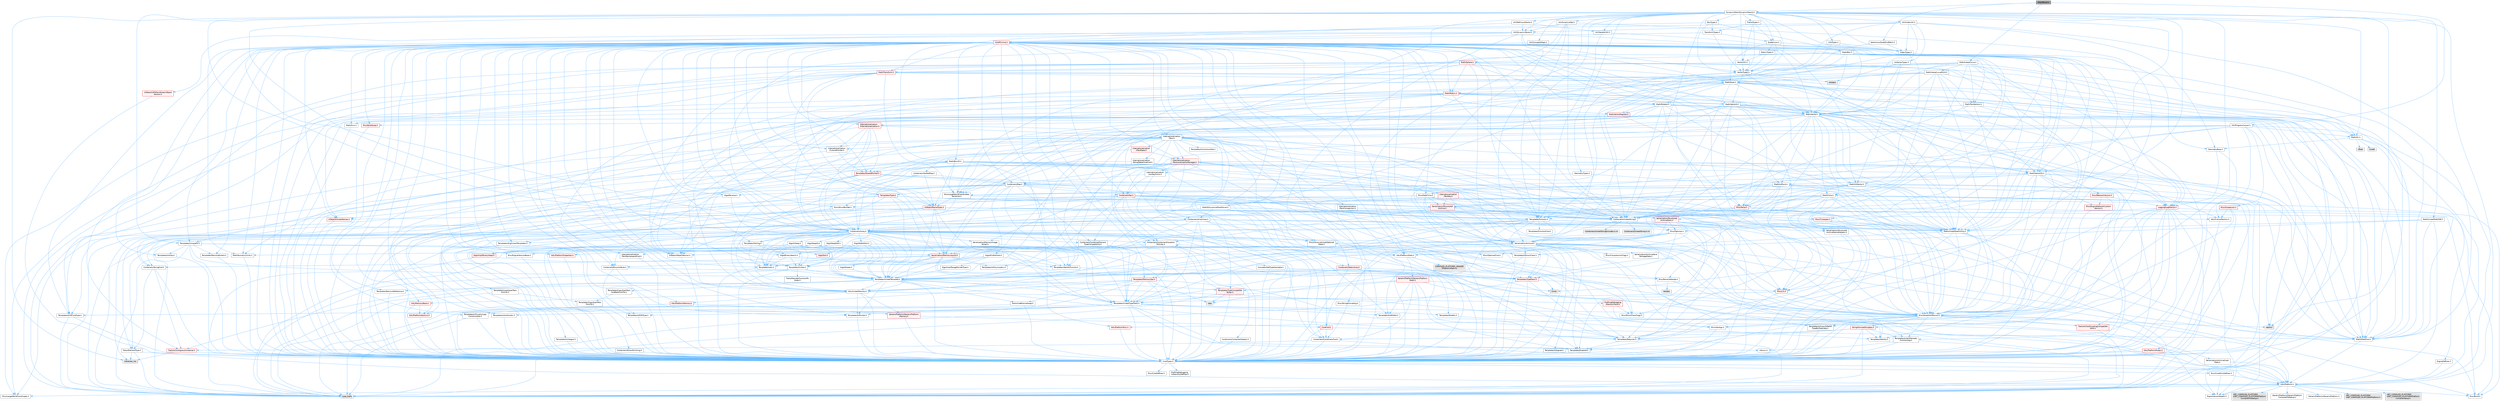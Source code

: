 digraph "MeshBevel.h"
{
 // INTERACTIVE_SVG=YES
 // LATEX_PDF_SIZE
  bgcolor="transparent";
  edge [fontname=Helvetica,fontsize=10,labelfontname=Helvetica,labelfontsize=10];
  node [fontname=Helvetica,fontsize=10,shape=box,height=0.2,width=0.4];
  Node1 [id="Node000001",label="MeshBevel.h",height=0.2,width=0.4,color="gray40", fillcolor="grey60", style="filled", fontcolor="black",tooltip=" "];
  Node1 -> Node2 [id="edge1_Node000001_Node000002",color="steelblue1",style="solid",tooltip=" "];
  Node2 [id="Node000002",label="DynamicMesh/DynamicMesh3.h",height=0.2,width=0.4,color="grey40", fillcolor="white", style="filled",URL="$d5/d34/DynamicMesh3_8h.html",tooltip=" "];
  Node2 -> Node3 [id="edge2_Node000002_Node000003",color="steelblue1",style="solid",tooltip=" "];
  Node3 [id="Node000003",label="BoxTypes.h",height=0.2,width=0.4,color="grey40", fillcolor="white", style="filled",URL="$d2/da2/BoxTypes_8h.html",tooltip=" "];
  Node3 -> Node4 [id="edge3_Node000003_Node000004",color="steelblue1",style="solid",tooltip=" "];
  Node4 [id="Node000004",label="Math/Box.h",height=0.2,width=0.4,color="grey40", fillcolor="white", style="filled",URL="$de/d0f/Box_8h.html",tooltip=" "];
  Node4 -> Node5 [id="edge4_Node000004_Node000005",color="steelblue1",style="solid",tooltip=" "];
  Node5 [id="Node000005",label="CoreTypes.h",height=0.2,width=0.4,color="grey40", fillcolor="white", style="filled",URL="$dc/dec/CoreTypes_8h.html",tooltip=" "];
  Node5 -> Node6 [id="edge5_Node000005_Node000006",color="steelblue1",style="solid",tooltip=" "];
  Node6 [id="Node000006",label="HAL/Platform.h",height=0.2,width=0.4,color="grey40", fillcolor="white", style="filled",URL="$d9/dd0/Platform_8h.html",tooltip=" "];
  Node6 -> Node7 [id="edge6_Node000006_Node000007",color="steelblue1",style="solid",tooltip=" "];
  Node7 [id="Node000007",label="Misc/Build.h",height=0.2,width=0.4,color="grey40", fillcolor="white", style="filled",URL="$d3/dbb/Build_8h.html",tooltip=" "];
  Node6 -> Node8 [id="edge7_Node000006_Node000008",color="steelblue1",style="solid",tooltip=" "];
  Node8 [id="Node000008",label="Misc/LargeWorldCoordinates.h",height=0.2,width=0.4,color="grey40", fillcolor="white", style="filled",URL="$d2/dcb/LargeWorldCoordinates_8h.html",tooltip=" "];
  Node6 -> Node9 [id="edge8_Node000006_Node000009",color="steelblue1",style="solid",tooltip=" "];
  Node9 [id="Node000009",label="type_traits",height=0.2,width=0.4,color="grey60", fillcolor="#E0E0E0", style="filled",tooltip=" "];
  Node6 -> Node10 [id="edge9_Node000006_Node000010",color="steelblue1",style="solid",tooltip=" "];
  Node10 [id="Node000010",label="PreprocessorHelpers.h",height=0.2,width=0.4,color="grey40", fillcolor="white", style="filled",URL="$db/ddb/PreprocessorHelpers_8h.html",tooltip=" "];
  Node6 -> Node11 [id="edge10_Node000006_Node000011",color="steelblue1",style="solid",tooltip=" "];
  Node11 [id="Node000011",label="UBT_COMPILED_PLATFORM\l/UBT_COMPILED_PLATFORMPlatform\lCompilerPreSetup.h",height=0.2,width=0.4,color="grey60", fillcolor="#E0E0E0", style="filled",tooltip=" "];
  Node6 -> Node12 [id="edge11_Node000006_Node000012",color="steelblue1",style="solid",tooltip=" "];
  Node12 [id="Node000012",label="GenericPlatform/GenericPlatform\lCompilerPreSetup.h",height=0.2,width=0.4,color="grey40", fillcolor="white", style="filled",URL="$d9/dc8/GenericPlatformCompilerPreSetup_8h.html",tooltip=" "];
  Node6 -> Node13 [id="edge12_Node000006_Node000013",color="steelblue1",style="solid",tooltip=" "];
  Node13 [id="Node000013",label="GenericPlatform/GenericPlatform.h",height=0.2,width=0.4,color="grey40", fillcolor="white", style="filled",URL="$d6/d84/GenericPlatform_8h.html",tooltip=" "];
  Node6 -> Node14 [id="edge13_Node000006_Node000014",color="steelblue1",style="solid",tooltip=" "];
  Node14 [id="Node000014",label="UBT_COMPILED_PLATFORM\l/UBT_COMPILED_PLATFORMPlatform.h",height=0.2,width=0.4,color="grey60", fillcolor="#E0E0E0", style="filled",tooltip=" "];
  Node6 -> Node15 [id="edge14_Node000006_Node000015",color="steelblue1",style="solid",tooltip=" "];
  Node15 [id="Node000015",label="UBT_COMPILED_PLATFORM\l/UBT_COMPILED_PLATFORMPlatform\lCompilerSetup.h",height=0.2,width=0.4,color="grey60", fillcolor="#E0E0E0", style="filled",tooltip=" "];
  Node5 -> Node16 [id="edge15_Node000005_Node000016",color="steelblue1",style="solid",tooltip=" "];
  Node16 [id="Node000016",label="ProfilingDebugging\l/UMemoryDefines.h",height=0.2,width=0.4,color="grey40", fillcolor="white", style="filled",URL="$d2/da2/UMemoryDefines_8h.html",tooltip=" "];
  Node5 -> Node17 [id="edge16_Node000005_Node000017",color="steelblue1",style="solid",tooltip=" "];
  Node17 [id="Node000017",label="Misc/CoreMiscDefines.h",height=0.2,width=0.4,color="grey40", fillcolor="white", style="filled",URL="$da/d38/CoreMiscDefines_8h.html",tooltip=" "];
  Node17 -> Node6 [id="edge17_Node000017_Node000006",color="steelblue1",style="solid",tooltip=" "];
  Node17 -> Node10 [id="edge18_Node000017_Node000010",color="steelblue1",style="solid",tooltip=" "];
  Node5 -> Node18 [id="edge19_Node000005_Node000018",color="steelblue1",style="solid",tooltip=" "];
  Node18 [id="Node000018",label="Misc/CoreDefines.h",height=0.2,width=0.4,color="grey40", fillcolor="white", style="filled",URL="$d3/dd2/CoreDefines_8h.html",tooltip=" "];
  Node4 -> Node19 [id="edge20_Node000004_Node000019",color="steelblue1",style="solid",tooltip=" "];
  Node19 [id="Node000019",label="Misc/AssertionMacros.h",height=0.2,width=0.4,color="grey40", fillcolor="white", style="filled",URL="$d0/dfa/AssertionMacros_8h.html",tooltip=" "];
  Node19 -> Node5 [id="edge21_Node000019_Node000005",color="steelblue1",style="solid",tooltip=" "];
  Node19 -> Node6 [id="edge22_Node000019_Node000006",color="steelblue1",style="solid",tooltip=" "];
  Node19 -> Node20 [id="edge23_Node000019_Node000020",color="steelblue1",style="solid",tooltip=" "];
  Node20 [id="Node000020",label="HAL/PlatformMisc.h",height=0.2,width=0.4,color="red", fillcolor="#FFF0F0", style="filled",URL="$d0/df5/PlatformMisc_8h.html",tooltip=" "];
  Node20 -> Node5 [id="edge24_Node000020_Node000005",color="steelblue1",style="solid",tooltip=" "];
  Node19 -> Node10 [id="edge25_Node000019_Node000010",color="steelblue1",style="solid",tooltip=" "];
  Node19 -> Node56 [id="edge26_Node000019_Node000056",color="steelblue1",style="solid",tooltip=" "];
  Node56 [id="Node000056",label="Templates/EnableIf.h",height=0.2,width=0.4,color="grey40", fillcolor="white", style="filled",URL="$d7/d60/EnableIf_8h.html",tooltip=" "];
  Node56 -> Node5 [id="edge27_Node000056_Node000005",color="steelblue1",style="solid",tooltip=" "];
  Node19 -> Node57 [id="edge28_Node000019_Node000057",color="steelblue1",style="solid",tooltip=" "];
  Node57 [id="Node000057",label="Templates/IsArrayOrRefOf\lTypeByPredicate.h",height=0.2,width=0.4,color="grey40", fillcolor="white", style="filled",URL="$d6/da1/IsArrayOrRefOfTypeByPredicate_8h.html",tooltip=" "];
  Node57 -> Node5 [id="edge29_Node000057_Node000005",color="steelblue1",style="solid",tooltip=" "];
  Node19 -> Node58 [id="edge30_Node000019_Node000058",color="steelblue1",style="solid",tooltip=" "];
  Node58 [id="Node000058",label="Templates/IsValidVariadic\lFunctionArg.h",height=0.2,width=0.4,color="grey40", fillcolor="white", style="filled",URL="$d0/dc8/IsValidVariadicFunctionArg_8h.html",tooltip=" "];
  Node58 -> Node5 [id="edge31_Node000058_Node000005",color="steelblue1",style="solid",tooltip=" "];
  Node58 -> Node59 [id="edge32_Node000058_Node000059",color="steelblue1",style="solid",tooltip=" "];
  Node59 [id="Node000059",label="IsEnum.h",height=0.2,width=0.4,color="grey40", fillcolor="white", style="filled",URL="$d4/de5/IsEnum_8h.html",tooltip=" "];
  Node58 -> Node9 [id="edge33_Node000058_Node000009",color="steelblue1",style="solid",tooltip=" "];
  Node19 -> Node60 [id="edge34_Node000019_Node000060",color="steelblue1",style="solid",tooltip=" "];
  Node60 [id="Node000060",label="Traits/IsCharEncodingCompatible\lWith.h",height=0.2,width=0.4,color="red", fillcolor="#FFF0F0", style="filled",URL="$df/dd1/IsCharEncodingCompatibleWith_8h.html",tooltip=" "];
  Node60 -> Node9 [id="edge35_Node000060_Node000009",color="steelblue1",style="solid",tooltip=" "];
  Node19 -> Node62 [id="edge36_Node000019_Node000062",color="steelblue1",style="solid",tooltip=" "];
  Node62 [id="Node000062",label="Misc/VarArgs.h",height=0.2,width=0.4,color="grey40", fillcolor="white", style="filled",URL="$d5/d6f/VarArgs_8h.html",tooltip=" "];
  Node62 -> Node5 [id="edge37_Node000062_Node000005",color="steelblue1",style="solid",tooltip=" "];
  Node19 -> Node63 [id="edge38_Node000019_Node000063",color="steelblue1",style="solid",tooltip=" "];
  Node63 [id="Node000063",label="String/FormatStringSan.h",height=0.2,width=0.4,color="red", fillcolor="#FFF0F0", style="filled",URL="$d3/d8b/FormatStringSan_8h.html",tooltip=" "];
  Node63 -> Node9 [id="edge39_Node000063_Node000009",color="steelblue1",style="solid",tooltip=" "];
  Node63 -> Node5 [id="edge40_Node000063_Node000005",color="steelblue1",style="solid",tooltip=" "];
  Node63 -> Node64 [id="edge41_Node000063_Node000064",color="steelblue1",style="solid",tooltip=" "];
  Node64 [id="Node000064",label="Templates/Requires.h",height=0.2,width=0.4,color="grey40", fillcolor="white", style="filled",URL="$dc/d96/Requires_8h.html",tooltip=" "];
  Node64 -> Node56 [id="edge42_Node000064_Node000056",color="steelblue1",style="solid",tooltip=" "];
  Node64 -> Node9 [id="edge43_Node000064_Node000009",color="steelblue1",style="solid",tooltip=" "];
  Node63 -> Node65 [id="edge44_Node000063_Node000065",color="steelblue1",style="solid",tooltip=" "];
  Node65 [id="Node000065",label="Templates/Identity.h",height=0.2,width=0.4,color="grey40", fillcolor="white", style="filled",URL="$d0/dd5/Identity_8h.html",tooltip=" "];
  Node63 -> Node58 [id="edge45_Node000063_Node000058",color="steelblue1",style="solid",tooltip=" "];
  Node63 -> Node28 [id="edge46_Node000063_Node000028",color="steelblue1",style="solid",tooltip=" "];
  Node28 [id="Node000028",label="Containers/ContainersFwd.h",height=0.2,width=0.4,color="grey40", fillcolor="white", style="filled",URL="$d4/d0a/ContainersFwd_8h.html",tooltip=" "];
  Node28 -> Node6 [id="edge47_Node000028_Node000006",color="steelblue1",style="solid",tooltip=" "];
  Node28 -> Node5 [id="edge48_Node000028_Node000005",color="steelblue1",style="solid",tooltip=" "];
  Node28 -> Node25 [id="edge49_Node000028_Node000025",color="steelblue1",style="solid",tooltip=" "];
  Node25 [id="Node000025",label="Traits/IsContiguousContainer.h",height=0.2,width=0.4,color="red", fillcolor="#FFF0F0", style="filled",URL="$d5/d3c/IsContiguousContainer_8h.html",tooltip=" "];
  Node25 -> Node5 [id="edge50_Node000025_Node000005",color="steelblue1",style="solid",tooltip=" "];
  Node25 -> Node24 [id="edge51_Node000025_Node000024",color="steelblue1",style="solid",tooltip=" "];
  Node24 [id="Node000024",label="initializer_list",height=0.2,width=0.4,color="grey60", fillcolor="#E0E0E0", style="filled",tooltip=" "];
  Node19 -> Node69 [id="edge52_Node000019_Node000069",color="steelblue1",style="solid",tooltip=" "];
  Node69 [id="Node000069",label="atomic",height=0.2,width=0.4,color="grey60", fillcolor="#E0E0E0", style="filled",tooltip=" "];
  Node4 -> Node29 [id="edge53_Node000004_Node000029",color="steelblue1",style="solid",tooltip=" "];
  Node29 [id="Node000029",label="Math/MathFwd.h",height=0.2,width=0.4,color="grey40", fillcolor="white", style="filled",URL="$d2/d10/MathFwd_8h.html",tooltip=" "];
  Node29 -> Node6 [id="edge54_Node000029_Node000006",color="steelblue1",style="solid",tooltip=" "];
  Node4 -> Node70 [id="edge55_Node000004_Node000070",color="steelblue1",style="solid",tooltip=" "];
  Node70 [id="Node000070",label="Math/UnrealMathUtility.h",height=0.2,width=0.4,color="grey40", fillcolor="white", style="filled",URL="$db/db8/UnrealMathUtility_8h.html",tooltip=" "];
  Node70 -> Node5 [id="edge56_Node000070_Node000005",color="steelblue1",style="solid",tooltip=" "];
  Node70 -> Node19 [id="edge57_Node000070_Node000019",color="steelblue1",style="solid",tooltip=" "];
  Node70 -> Node71 [id="edge58_Node000070_Node000071",color="steelblue1",style="solid",tooltip=" "];
  Node71 [id="Node000071",label="HAL/PlatformMath.h",height=0.2,width=0.4,color="grey40", fillcolor="white", style="filled",URL="$dc/d53/PlatformMath_8h.html",tooltip=" "];
  Node71 -> Node5 [id="edge59_Node000071_Node000005",color="steelblue1",style="solid",tooltip=" "];
  Node71 -> Node72 [id="edge60_Node000071_Node000072",color="steelblue1",style="solid",tooltip=" "];
  Node72 [id="Node000072",label="GenericPlatform/GenericPlatform\lMath.h",height=0.2,width=0.4,color="red", fillcolor="#FFF0F0", style="filled",URL="$d5/d79/GenericPlatformMath_8h.html",tooltip=" "];
  Node72 -> Node5 [id="edge61_Node000072_Node000005",color="steelblue1",style="solid",tooltip=" "];
  Node72 -> Node28 [id="edge62_Node000072_Node000028",color="steelblue1",style="solid",tooltip=" "];
  Node72 -> Node73 [id="edge63_Node000072_Node000073",color="steelblue1",style="solid",tooltip=" "];
  Node73 [id="Node000073",label="Templates/AndOrNot.h",height=0.2,width=0.4,color="grey40", fillcolor="white", style="filled",URL="$db/d0a/AndOrNot_8h.html",tooltip=" "];
  Node73 -> Node5 [id="edge64_Node000073_Node000005",color="steelblue1",style="solid",tooltip=" "];
  Node72 -> Node77 [id="edge65_Node000072_Node000077",color="steelblue1",style="solid",tooltip=" "];
  Node77 [id="Node000077",label="Templates/UnrealTypeTraits.h",height=0.2,width=0.4,color="grey40", fillcolor="white", style="filled",URL="$d2/d2d/UnrealTypeTraits_8h.html",tooltip=" "];
  Node77 -> Node5 [id="edge66_Node000077_Node000005",color="steelblue1",style="solid",tooltip=" "];
  Node77 -> Node78 [id="edge67_Node000077_Node000078",color="steelblue1",style="solid",tooltip=" "];
  Node78 [id="Node000078",label="Templates/IsPointer.h",height=0.2,width=0.4,color="grey40", fillcolor="white", style="filled",URL="$d7/d05/IsPointer_8h.html",tooltip=" "];
  Node78 -> Node5 [id="edge68_Node000078_Node000005",color="steelblue1",style="solid",tooltip=" "];
  Node77 -> Node19 [id="edge69_Node000077_Node000019",color="steelblue1",style="solid",tooltip=" "];
  Node77 -> Node73 [id="edge70_Node000077_Node000073",color="steelblue1",style="solid",tooltip=" "];
  Node77 -> Node56 [id="edge71_Node000077_Node000056",color="steelblue1",style="solid",tooltip=" "];
  Node77 -> Node79 [id="edge72_Node000077_Node000079",color="steelblue1",style="solid",tooltip=" "];
  Node79 [id="Node000079",label="Templates/IsArithmetic.h",height=0.2,width=0.4,color="grey40", fillcolor="white", style="filled",URL="$d2/d5d/IsArithmetic_8h.html",tooltip=" "];
  Node79 -> Node5 [id="edge73_Node000079_Node000005",color="steelblue1",style="solid",tooltip=" "];
  Node77 -> Node59 [id="edge74_Node000077_Node000059",color="steelblue1",style="solid",tooltip=" "];
  Node77 -> Node80 [id="edge75_Node000077_Node000080",color="steelblue1",style="solid",tooltip=" "];
  Node80 [id="Node000080",label="Templates/Models.h",height=0.2,width=0.4,color="grey40", fillcolor="white", style="filled",URL="$d3/d0c/Models_8h.html",tooltip=" "];
  Node80 -> Node65 [id="edge76_Node000080_Node000065",color="steelblue1",style="solid",tooltip=" "];
  Node77 -> Node81 [id="edge77_Node000077_Node000081",color="steelblue1",style="solid",tooltip=" "];
  Node81 [id="Node000081",label="Templates/IsPODType.h",height=0.2,width=0.4,color="grey40", fillcolor="white", style="filled",URL="$d7/db1/IsPODType_8h.html",tooltip=" "];
  Node81 -> Node5 [id="edge78_Node000081_Node000005",color="steelblue1",style="solid",tooltip=" "];
  Node77 -> Node82 [id="edge79_Node000077_Node000082",color="steelblue1",style="solid",tooltip=" "];
  Node82 [id="Node000082",label="Templates/IsUECoreType.h",height=0.2,width=0.4,color="grey40", fillcolor="white", style="filled",URL="$d1/db8/IsUECoreType_8h.html",tooltip=" "];
  Node82 -> Node5 [id="edge80_Node000082_Node000005",color="steelblue1",style="solid",tooltip=" "];
  Node82 -> Node9 [id="edge81_Node000082_Node000009",color="steelblue1",style="solid",tooltip=" "];
  Node77 -> Node83 [id="edge82_Node000077_Node000083",color="steelblue1",style="solid",tooltip=" "];
  Node83 [id="Node000083",label="Templates/IsTriviallyCopy\lConstructible.h",height=0.2,width=0.4,color="grey40", fillcolor="white", style="filled",URL="$d3/d78/IsTriviallyCopyConstructible_8h.html",tooltip=" "];
  Node83 -> Node5 [id="edge83_Node000083_Node000005",color="steelblue1",style="solid",tooltip=" "];
  Node83 -> Node9 [id="edge84_Node000083_Node000009",color="steelblue1",style="solid",tooltip=" "];
  Node72 -> Node64 [id="edge85_Node000072_Node000064",color="steelblue1",style="solid",tooltip=" "];
  Node72 -> Node87 [id="edge86_Node000072_Node000087",color="steelblue1",style="solid",tooltip=" "];
  Node87 [id="Node000087",label="Templates/TypeCompatible\lBytes.h",height=0.2,width=0.4,color="red", fillcolor="#FFF0F0", style="filled",URL="$df/d0a/TypeCompatibleBytes_8h.html",tooltip=" "];
  Node87 -> Node5 [id="edge87_Node000087_Node000005",color="steelblue1",style="solid",tooltip=" "];
  Node87 -> Node33 [id="edge88_Node000087_Node000033",color="steelblue1",style="solid",tooltip=" "];
  Node33 [id="Node000033",label="new",height=0.2,width=0.4,color="grey60", fillcolor="#E0E0E0", style="filled",tooltip=" "];
  Node87 -> Node9 [id="edge89_Node000087_Node000009",color="steelblue1",style="solid",tooltip=" "];
  Node72 -> Node88 [id="edge90_Node000072_Node000088",color="steelblue1",style="solid",tooltip=" "];
  Node88 [id="Node000088",label="limits",height=0.2,width=0.4,color="grey60", fillcolor="#E0E0E0", style="filled",tooltip=" "];
  Node72 -> Node9 [id="edge91_Node000072_Node000009",color="steelblue1",style="solid",tooltip=" "];
  Node71 -> Node89 [id="edge92_Node000071_Node000089",color="steelblue1",style="solid",tooltip=" "];
  Node89 [id="Node000089",label="COMPILED_PLATFORM_HEADER\l(PlatformMath.h)",height=0.2,width=0.4,color="grey60", fillcolor="#E0E0E0", style="filled",tooltip=" "];
  Node70 -> Node29 [id="edge93_Node000070_Node000029",color="steelblue1",style="solid",tooltip=" "];
  Node70 -> Node65 [id="edge94_Node000070_Node000065",color="steelblue1",style="solid",tooltip=" "];
  Node70 -> Node64 [id="edge95_Node000070_Node000064",color="steelblue1",style="solid",tooltip=" "];
  Node4 -> Node90 [id="edge96_Node000004_Node000090",color="steelblue1",style="solid",tooltip=" "];
  Node90 [id="Node000090",label="Containers/UnrealString.h",height=0.2,width=0.4,color="grey40", fillcolor="white", style="filled",URL="$d5/dba/UnrealString_8h.html",tooltip=" "];
  Node90 -> Node91 [id="edge97_Node000090_Node000091",color="steelblue1",style="solid",tooltip=" "];
  Node91 [id="Node000091",label="Containers/UnrealStringIncludes.h.inl",height=0.2,width=0.4,color="grey60", fillcolor="#E0E0E0", style="filled",tooltip=" "];
  Node90 -> Node92 [id="edge98_Node000090_Node000092",color="steelblue1",style="solid",tooltip=" "];
  Node92 [id="Node000092",label="Containers/UnrealString.h.inl",height=0.2,width=0.4,color="grey60", fillcolor="#E0E0E0", style="filled",tooltip=" "];
  Node90 -> Node93 [id="edge99_Node000090_Node000093",color="steelblue1",style="solid",tooltip=" "];
  Node93 [id="Node000093",label="Misc/StringFormatArg.h",height=0.2,width=0.4,color="grey40", fillcolor="white", style="filled",URL="$d2/d16/StringFormatArg_8h.html",tooltip=" "];
  Node93 -> Node28 [id="edge100_Node000093_Node000028",color="steelblue1",style="solid",tooltip=" "];
  Node4 -> Node94 [id="edge101_Node000004_Node000094",color="steelblue1",style="solid",tooltip=" "];
  Node94 [id="Node000094",label="Math/Vector.h",height=0.2,width=0.4,color="grey40", fillcolor="white", style="filled",URL="$d6/dbe/Vector_8h.html",tooltip=" "];
  Node94 -> Node5 [id="edge102_Node000094_Node000005",color="steelblue1",style="solid",tooltip=" "];
  Node94 -> Node19 [id="edge103_Node000094_Node000019",color="steelblue1",style="solid",tooltip=" "];
  Node94 -> Node29 [id="edge104_Node000094_Node000029",color="steelblue1",style="solid",tooltip=" "];
  Node94 -> Node42 [id="edge105_Node000094_Node000042",color="steelblue1",style="solid",tooltip=" "];
  Node42 [id="Node000042",label="Math/NumericLimits.h",height=0.2,width=0.4,color="grey40", fillcolor="white", style="filled",URL="$df/d1b/NumericLimits_8h.html",tooltip=" "];
  Node42 -> Node5 [id="edge106_Node000042_Node000005",color="steelblue1",style="solid",tooltip=" "];
  Node94 -> Node95 [id="edge107_Node000094_Node000095",color="steelblue1",style="solid",tooltip=" "];
  Node95 [id="Node000095",label="Misc/Crc.h",height=0.2,width=0.4,color="red", fillcolor="#FFF0F0", style="filled",URL="$d4/dd2/Crc_8h.html",tooltip=" "];
  Node95 -> Node5 [id="edge108_Node000095_Node000005",color="steelblue1",style="solid",tooltip=" "];
  Node95 -> Node19 [id="edge109_Node000095_Node000019",color="steelblue1",style="solid",tooltip=" "];
  Node95 -> Node77 [id="edge110_Node000095_Node000077",color="steelblue1",style="solid",tooltip=" "];
  Node94 -> Node70 [id="edge111_Node000094_Node000070",color="steelblue1",style="solid",tooltip=" "];
  Node94 -> Node90 [id="edge112_Node000094_Node000090",color="steelblue1",style="solid",tooltip=" "];
  Node94 -> Node103 [id="edge113_Node000094_Node000103",color="steelblue1",style="solid",tooltip=" "];
  Node103 [id="Node000103",label="Misc/Parse.h",height=0.2,width=0.4,color="red", fillcolor="#FFF0F0", style="filled",URL="$dc/d71/Parse_8h.html",tooltip=" "];
  Node103 -> Node22 [id="edge114_Node000103_Node000022",color="steelblue1",style="solid",tooltip=" "];
  Node22 [id="Node000022",label="Containers/StringFwd.h",height=0.2,width=0.4,color="grey40", fillcolor="white", style="filled",URL="$df/d37/StringFwd_8h.html",tooltip=" "];
  Node22 -> Node5 [id="edge115_Node000022_Node000005",color="steelblue1",style="solid",tooltip=" "];
  Node22 -> Node23 [id="edge116_Node000022_Node000023",color="steelblue1",style="solid",tooltip=" "];
  Node23 [id="Node000023",label="Traits/ElementType.h",height=0.2,width=0.4,color="grey40", fillcolor="white", style="filled",URL="$d5/d4f/ElementType_8h.html",tooltip=" "];
  Node23 -> Node6 [id="edge117_Node000023_Node000006",color="steelblue1",style="solid",tooltip=" "];
  Node23 -> Node24 [id="edge118_Node000023_Node000024",color="steelblue1",style="solid",tooltip=" "];
  Node23 -> Node9 [id="edge119_Node000023_Node000009",color="steelblue1",style="solid",tooltip=" "];
  Node22 -> Node25 [id="edge120_Node000022_Node000025",color="steelblue1",style="solid",tooltip=" "];
  Node103 -> Node90 [id="edge121_Node000103_Node000090",color="steelblue1",style="solid",tooltip=" "];
  Node103 -> Node5 [id="edge122_Node000103_Node000005",color="steelblue1",style="solid",tooltip=" "];
  Node103 -> Node7 [id="edge123_Node000103_Node000007",color="steelblue1",style="solid",tooltip=" "];
  Node103 -> Node44 [id="edge124_Node000103_Node000044",color="steelblue1",style="solid",tooltip=" "];
  Node44 [id="Node000044",label="Misc/EnumClassFlags.h",height=0.2,width=0.4,color="grey40", fillcolor="white", style="filled",URL="$d8/de7/EnumClassFlags_8h.html",tooltip=" "];
  Node103 -> Node104 [id="edge125_Node000103_Node000104",color="steelblue1",style="solid",tooltip=" "];
  Node104 [id="Node000104",label="Templates/Function.h",height=0.2,width=0.4,color="grey40", fillcolor="white", style="filled",URL="$df/df5/Function_8h.html",tooltip=" "];
  Node104 -> Node5 [id="edge126_Node000104_Node000005",color="steelblue1",style="solid",tooltip=" "];
  Node104 -> Node19 [id="edge127_Node000104_Node000019",color="steelblue1",style="solid",tooltip=" "];
  Node104 -> Node105 [id="edge128_Node000104_Node000105",color="steelblue1",style="solid",tooltip=" "];
  Node105 [id="Node000105",label="Misc/IntrusiveUnsetOptional\lState.h",height=0.2,width=0.4,color="grey40", fillcolor="white", style="filled",URL="$d2/d0a/IntrusiveUnsetOptionalState_8h.html",tooltip=" "];
  Node105 -> Node106 [id="edge129_Node000105_Node000106",color="steelblue1",style="solid",tooltip=" "];
  Node106 [id="Node000106",label="Misc/OptionalFwd.h",height=0.2,width=0.4,color="grey40", fillcolor="white", style="filled",URL="$dc/d50/OptionalFwd_8h.html",tooltip=" "];
  Node104 -> Node107 [id="edge130_Node000104_Node000107",color="steelblue1",style="solid",tooltip=" "];
  Node107 [id="Node000107",label="HAL/UnrealMemory.h",height=0.2,width=0.4,color="grey40", fillcolor="white", style="filled",URL="$d9/d96/UnrealMemory_8h.html",tooltip=" "];
  Node107 -> Node5 [id="edge131_Node000107_Node000005",color="steelblue1",style="solid",tooltip=" "];
  Node107 -> Node108 [id="edge132_Node000107_Node000108",color="steelblue1",style="solid",tooltip=" "];
  Node108 [id="Node000108",label="GenericPlatform/GenericPlatform\lMemory.h",height=0.2,width=0.4,color="red", fillcolor="#FFF0F0", style="filled",URL="$dd/d22/GenericPlatformMemory_8h.html",tooltip=" "];
  Node108 -> Node27 [id="edge133_Node000108_Node000027",color="steelblue1",style="solid",tooltip=" "];
  Node27 [id="Node000027",label="CoreFwd.h",height=0.2,width=0.4,color="red", fillcolor="#FFF0F0", style="filled",URL="$d1/d1e/CoreFwd_8h.html",tooltip=" "];
  Node27 -> Node5 [id="edge134_Node000027_Node000005",color="steelblue1",style="solid",tooltip=" "];
  Node27 -> Node28 [id="edge135_Node000027_Node000028",color="steelblue1",style="solid",tooltip=" "];
  Node27 -> Node29 [id="edge136_Node000027_Node000029",color="steelblue1",style="solid",tooltip=" "];
  Node108 -> Node5 [id="edge137_Node000108_Node000005",color="steelblue1",style="solid",tooltip=" "];
  Node107 -> Node109 [id="edge138_Node000107_Node000109",color="steelblue1",style="solid",tooltip=" "];
  Node109 [id="Node000109",label="HAL/MemoryBase.h",height=0.2,width=0.4,color="red", fillcolor="#FFF0F0", style="filled",URL="$d6/d9f/MemoryBase_8h.html",tooltip=" "];
  Node109 -> Node5 [id="edge139_Node000109_Node000005",color="steelblue1",style="solid",tooltip=" "];
  Node109 -> Node49 [id="edge140_Node000109_Node000049",color="steelblue1",style="solid",tooltip=" "];
  Node49 [id="Node000049",label="HAL/PlatformAtomics.h",height=0.2,width=0.4,color="red", fillcolor="#FFF0F0", style="filled",URL="$d3/d36/PlatformAtomics_8h.html",tooltip=" "];
  Node49 -> Node5 [id="edge141_Node000049_Node000005",color="steelblue1",style="solid",tooltip=" "];
  Node107 -> Node118 [id="edge142_Node000107_Node000118",color="steelblue1",style="solid",tooltip=" "];
  Node118 [id="Node000118",label="HAL/PlatformMemory.h",height=0.2,width=0.4,color="red", fillcolor="#FFF0F0", style="filled",URL="$de/d68/PlatformMemory_8h.html",tooltip=" "];
  Node118 -> Node5 [id="edge143_Node000118_Node000005",color="steelblue1",style="solid",tooltip=" "];
  Node118 -> Node108 [id="edge144_Node000118_Node000108",color="steelblue1",style="solid",tooltip=" "];
  Node107 -> Node120 [id="edge145_Node000107_Node000120",color="steelblue1",style="solid",tooltip=" "];
  Node120 [id="Node000120",label="ProfilingDebugging\l/MemoryTrace.h",height=0.2,width=0.4,color="red", fillcolor="#FFF0F0", style="filled",URL="$da/dd7/MemoryTrace_8h.html",tooltip=" "];
  Node120 -> Node6 [id="edge146_Node000120_Node000006",color="steelblue1",style="solid",tooltip=" "];
  Node120 -> Node44 [id="edge147_Node000120_Node000044",color="steelblue1",style="solid",tooltip=" "];
  Node107 -> Node78 [id="edge148_Node000107_Node000078",color="steelblue1",style="solid",tooltip=" "];
  Node104 -> Node121 [id="edge149_Node000104_Node000121",color="steelblue1",style="solid",tooltip=" "];
  Node121 [id="Node000121",label="Templates/FunctionFwd.h",height=0.2,width=0.4,color="grey40", fillcolor="white", style="filled",URL="$d6/d54/FunctionFwd_8h.html",tooltip=" "];
  Node104 -> Node77 [id="edge150_Node000104_Node000077",color="steelblue1",style="solid",tooltip=" "];
  Node104 -> Node122 [id="edge151_Node000104_Node000122",color="steelblue1",style="solid",tooltip=" "];
  Node122 [id="Node000122",label="Templates/Invoke.h",height=0.2,width=0.4,color="grey40", fillcolor="white", style="filled",URL="$d7/deb/Invoke_8h.html",tooltip=" "];
  Node122 -> Node5 [id="edge152_Node000122_Node000005",color="steelblue1",style="solid",tooltip=" "];
  Node122 -> Node123 [id="edge153_Node000122_Node000123",color="steelblue1",style="solid",tooltip=" "];
  Node123 [id="Node000123",label="Traits/MemberFunctionPtr\lOuter.h",height=0.2,width=0.4,color="grey40", fillcolor="white", style="filled",URL="$db/da7/MemberFunctionPtrOuter_8h.html",tooltip=" "];
  Node122 -> Node124 [id="edge154_Node000122_Node000124",color="steelblue1",style="solid",tooltip=" "];
  Node124 [id="Node000124",label="Templates/UnrealTemplate.h",height=0.2,width=0.4,color="grey40", fillcolor="white", style="filled",URL="$d4/d24/UnrealTemplate_8h.html",tooltip=" "];
  Node124 -> Node5 [id="edge155_Node000124_Node000005",color="steelblue1",style="solid",tooltip=" "];
  Node124 -> Node78 [id="edge156_Node000124_Node000078",color="steelblue1",style="solid",tooltip=" "];
  Node124 -> Node107 [id="edge157_Node000124_Node000107",color="steelblue1",style="solid",tooltip=" "];
  Node124 -> Node125 [id="edge158_Node000124_Node000125",color="steelblue1",style="solid",tooltip=" "];
  Node125 [id="Node000125",label="Templates/CopyQualifiers\lAndRefsFromTo.h",height=0.2,width=0.4,color="grey40", fillcolor="white", style="filled",URL="$d3/db3/CopyQualifiersAndRefsFromTo_8h.html",tooltip=" "];
  Node125 -> Node126 [id="edge159_Node000125_Node000126",color="steelblue1",style="solid",tooltip=" "];
  Node126 [id="Node000126",label="Templates/CopyQualifiers\lFromTo.h",height=0.2,width=0.4,color="grey40", fillcolor="white", style="filled",URL="$d5/db4/CopyQualifiersFromTo_8h.html",tooltip=" "];
  Node124 -> Node77 [id="edge160_Node000124_Node000077",color="steelblue1",style="solid",tooltip=" "];
  Node124 -> Node75 [id="edge161_Node000124_Node000075",color="steelblue1",style="solid",tooltip=" "];
  Node75 [id="Node000075",label="Templates/RemoveReference.h",height=0.2,width=0.4,color="grey40", fillcolor="white", style="filled",URL="$da/dbe/RemoveReference_8h.html",tooltip=" "];
  Node75 -> Node5 [id="edge162_Node000075_Node000005",color="steelblue1",style="solid",tooltip=" "];
  Node124 -> Node64 [id="edge163_Node000124_Node000064",color="steelblue1",style="solid",tooltip=" "];
  Node124 -> Node87 [id="edge164_Node000124_Node000087",color="steelblue1",style="solid",tooltip=" "];
  Node124 -> Node65 [id="edge165_Node000124_Node000065",color="steelblue1",style="solid",tooltip=" "];
  Node124 -> Node25 [id="edge166_Node000124_Node000025",color="steelblue1",style="solid",tooltip=" "];
  Node124 -> Node127 [id="edge167_Node000124_Node000127",color="steelblue1",style="solid",tooltip=" "];
  Node127 [id="Node000127",label="Traits/UseBitwiseSwap.h",height=0.2,width=0.4,color="grey40", fillcolor="white", style="filled",URL="$db/df3/UseBitwiseSwap_8h.html",tooltip=" "];
  Node127 -> Node5 [id="edge168_Node000127_Node000005",color="steelblue1",style="solid",tooltip=" "];
  Node127 -> Node9 [id="edge169_Node000127_Node000009",color="steelblue1",style="solid",tooltip=" "];
  Node124 -> Node9 [id="edge170_Node000124_Node000009",color="steelblue1",style="solid",tooltip=" "];
  Node122 -> Node9 [id="edge171_Node000122_Node000009",color="steelblue1",style="solid",tooltip=" "];
  Node104 -> Node124 [id="edge172_Node000104_Node000124",color="steelblue1",style="solid",tooltip=" "];
  Node104 -> Node64 [id="edge173_Node000104_Node000064",color="steelblue1",style="solid",tooltip=" "];
  Node104 -> Node70 [id="edge174_Node000104_Node000070",color="steelblue1",style="solid",tooltip=" "];
  Node104 -> Node33 [id="edge175_Node000104_Node000033",color="steelblue1",style="solid",tooltip=" "];
  Node104 -> Node9 [id="edge176_Node000104_Node000009",color="steelblue1",style="solid",tooltip=" "];
  Node94 -> Node128 [id="edge177_Node000094_Node000128",color="steelblue1",style="solid",tooltip=" "];
  Node128 [id="Node000128",label="Misc/LargeWorldCoordinates\lSerializer.h",height=0.2,width=0.4,color="grey40", fillcolor="white", style="filled",URL="$d7/df9/LargeWorldCoordinatesSerializer_8h.html",tooltip=" "];
  Node128 -> Node129 [id="edge178_Node000128_Node000129",color="steelblue1",style="solid",tooltip=" "];
  Node129 [id="Node000129",label="UObject/NameTypes.h",height=0.2,width=0.4,color="red", fillcolor="#FFF0F0", style="filled",URL="$d6/d35/NameTypes_8h.html",tooltip=" "];
  Node129 -> Node5 [id="edge179_Node000129_Node000005",color="steelblue1",style="solid",tooltip=" "];
  Node129 -> Node19 [id="edge180_Node000129_Node000019",color="steelblue1",style="solid",tooltip=" "];
  Node129 -> Node107 [id="edge181_Node000129_Node000107",color="steelblue1",style="solid",tooltip=" "];
  Node129 -> Node77 [id="edge182_Node000129_Node000077",color="steelblue1",style="solid",tooltip=" "];
  Node129 -> Node124 [id="edge183_Node000129_Node000124",color="steelblue1",style="solid",tooltip=" "];
  Node129 -> Node90 [id="edge184_Node000129_Node000090",color="steelblue1",style="solid",tooltip=" "];
  Node129 -> Node130 [id="edge185_Node000129_Node000130",color="steelblue1",style="solid",tooltip=" "];
  Node130 [id="Node000130",label="HAL/CriticalSection.h",height=0.2,width=0.4,color="grey40", fillcolor="white", style="filled",URL="$d6/d90/CriticalSection_8h.html",tooltip=" "];
  Node130 -> Node131 [id="edge186_Node000130_Node000131",color="steelblue1",style="solid",tooltip=" "];
  Node131 [id="Node000131",label="HAL/PlatformMutex.h",height=0.2,width=0.4,color="red", fillcolor="#FFF0F0", style="filled",URL="$d9/d0b/PlatformMutex_8h.html",tooltip=" "];
  Node131 -> Node5 [id="edge187_Node000131_Node000005",color="steelblue1",style="solid",tooltip=" "];
  Node129 -> Node22 [id="edge188_Node000129_Node000022",color="steelblue1",style="solid",tooltip=" "];
  Node129 -> Node180 [id="edge189_Node000129_Node000180",color="steelblue1",style="solid",tooltip=" "];
  Node180 [id="Node000180",label="UObject/UnrealNames.h",height=0.2,width=0.4,color="red", fillcolor="#FFF0F0", style="filled",URL="$d8/db1/UnrealNames_8h.html",tooltip=" "];
  Node180 -> Node5 [id="edge190_Node000180_Node000005",color="steelblue1",style="solid",tooltip=" "];
  Node129 -> Node154 [id="edge191_Node000129_Node000154",color="steelblue1",style="solid",tooltip=" "];
  Node154 [id="Node000154",label="Serialization/MemoryLayout.h",height=0.2,width=0.4,color="red", fillcolor="#FFF0F0", style="filled",URL="$d7/d66/MemoryLayout_8h.html",tooltip=" "];
  Node154 -> Node157 [id="edge192_Node000154_Node000157",color="steelblue1",style="solid",tooltip=" "];
  Node157 [id="Node000157",label="Containers/EnumAsByte.h",height=0.2,width=0.4,color="grey40", fillcolor="white", style="filled",URL="$d6/d9a/EnumAsByte_8h.html",tooltip=" "];
  Node157 -> Node5 [id="edge193_Node000157_Node000005",color="steelblue1",style="solid",tooltip=" "];
  Node157 -> Node81 [id="edge194_Node000157_Node000081",color="steelblue1",style="solid",tooltip=" "];
  Node157 -> Node158 [id="edge195_Node000157_Node000158",color="steelblue1",style="solid",tooltip=" "];
  Node158 [id="Node000158",label="Templates/TypeHash.h",height=0.2,width=0.4,color="red", fillcolor="#FFF0F0", style="filled",URL="$d1/d62/TypeHash_8h.html",tooltip=" "];
  Node158 -> Node5 [id="edge196_Node000158_Node000005",color="steelblue1",style="solid",tooltip=" "];
  Node158 -> Node64 [id="edge197_Node000158_Node000064",color="steelblue1",style="solid",tooltip=" "];
  Node158 -> Node95 [id="edge198_Node000158_Node000095",color="steelblue1",style="solid",tooltip=" "];
  Node158 -> Node9 [id="edge199_Node000158_Node000009",color="steelblue1",style="solid",tooltip=" "];
  Node154 -> Node22 [id="edge200_Node000154_Node000022",color="steelblue1",style="solid",tooltip=" "];
  Node154 -> Node107 [id="edge201_Node000154_Node000107",color="steelblue1",style="solid",tooltip=" "];
  Node154 -> Node56 [id="edge202_Node000154_Node000056",color="steelblue1",style="solid",tooltip=" "];
  Node154 -> Node136 [id="edge203_Node000154_Node000136",color="steelblue1",style="solid",tooltip=" "];
  Node136 [id="Node000136",label="Templates/IsPolymorphic.h",height=0.2,width=0.4,color="grey40", fillcolor="white", style="filled",URL="$dc/d20/IsPolymorphic_8h.html",tooltip=" "];
  Node154 -> Node80 [id="edge204_Node000154_Node000080",color="steelblue1",style="solid",tooltip=" "];
  Node154 -> Node124 [id="edge205_Node000154_Node000124",color="steelblue1",style="solid",tooltip=" "];
  Node129 -> Node105 [id="edge206_Node000129_Node000105",color="steelblue1",style="solid",tooltip=" "];
  Node128 -> Node152 [id="edge207_Node000128_Node000152",color="steelblue1",style="solid",tooltip=" "];
  Node152 [id="Node000152",label="UObject/ObjectVersion.h",height=0.2,width=0.4,color="grey40", fillcolor="white", style="filled",URL="$da/d63/ObjectVersion_8h.html",tooltip=" "];
  Node152 -> Node5 [id="edge208_Node000152_Node000005",color="steelblue1",style="solid",tooltip=" "];
  Node128 -> Node188 [id="edge209_Node000128_Node000188",color="steelblue1",style="solid",tooltip=" "];
  Node188 [id="Node000188",label="Serialization/Structured\lArchive.h",height=0.2,width=0.4,color="red", fillcolor="#FFF0F0", style="filled",URL="$d9/d1e/StructuredArchive_8h.html",tooltip=" "];
  Node188 -> Node138 [id="edge210_Node000188_Node000138",color="steelblue1",style="solid",tooltip=" "];
  Node138 [id="Node000138",label="Containers/Array.h",height=0.2,width=0.4,color="grey40", fillcolor="white", style="filled",URL="$df/dd0/Array_8h.html",tooltip=" "];
  Node138 -> Node5 [id="edge211_Node000138_Node000005",color="steelblue1",style="solid",tooltip=" "];
  Node138 -> Node19 [id="edge212_Node000138_Node000019",color="steelblue1",style="solid",tooltip=" "];
  Node138 -> Node105 [id="edge213_Node000138_Node000105",color="steelblue1",style="solid",tooltip=" "];
  Node138 -> Node139 [id="edge214_Node000138_Node000139",color="steelblue1",style="solid",tooltip=" "];
  Node139 [id="Node000139",label="Misc/ReverseIterate.h",height=0.2,width=0.4,color="grey40", fillcolor="white", style="filled",URL="$db/de3/ReverseIterate_8h.html",tooltip=" "];
  Node139 -> Node6 [id="edge215_Node000139_Node000006",color="steelblue1",style="solid",tooltip=" "];
  Node139 -> Node140 [id="edge216_Node000139_Node000140",color="steelblue1",style="solid",tooltip=" "];
  Node140 [id="Node000140",label="iterator",height=0.2,width=0.4,color="grey60", fillcolor="#E0E0E0", style="filled",tooltip=" "];
  Node138 -> Node107 [id="edge217_Node000138_Node000107",color="steelblue1",style="solid",tooltip=" "];
  Node138 -> Node77 [id="edge218_Node000138_Node000077",color="steelblue1",style="solid",tooltip=" "];
  Node138 -> Node124 [id="edge219_Node000138_Node000124",color="steelblue1",style="solid",tooltip=" "];
  Node138 -> Node141 [id="edge220_Node000138_Node000141",color="steelblue1",style="solid",tooltip=" "];
  Node141 [id="Node000141",label="Containers/AllowShrinking.h",height=0.2,width=0.4,color="grey40", fillcolor="white", style="filled",URL="$d7/d1a/AllowShrinking_8h.html",tooltip=" "];
  Node141 -> Node5 [id="edge221_Node000141_Node000005",color="steelblue1",style="solid",tooltip=" "];
  Node138 -> Node134 [id="edge222_Node000138_Node000134",color="steelblue1",style="solid",tooltip=" "];
  Node134 [id="Node000134",label="Containers/ContainerAllocation\lPolicies.h",height=0.2,width=0.4,color="grey40", fillcolor="white", style="filled",URL="$d7/dff/ContainerAllocationPolicies_8h.html",tooltip=" "];
  Node134 -> Node5 [id="edge223_Node000134_Node000005",color="steelblue1",style="solid",tooltip=" "];
  Node134 -> Node135 [id="edge224_Node000134_Node000135",color="steelblue1",style="solid",tooltip=" "];
  Node135 [id="Node000135",label="Containers/ContainerHelpers.h",height=0.2,width=0.4,color="grey40", fillcolor="white", style="filled",URL="$d7/d33/ContainerHelpers_8h.html",tooltip=" "];
  Node135 -> Node5 [id="edge225_Node000135_Node000005",color="steelblue1",style="solid",tooltip=" "];
  Node134 -> Node134 [id="edge226_Node000134_Node000134",color="steelblue1",style="solid",tooltip=" "];
  Node134 -> Node71 [id="edge227_Node000134_Node000071",color="steelblue1",style="solid",tooltip=" "];
  Node134 -> Node107 [id="edge228_Node000134_Node000107",color="steelblue1",style="solid",tooltip=" "];
  Node134 -> Node42 [id="edge229_Node000134_Node000042",color="steelblue1",style="solid",tooltip=" "];
  Node134 -> Node19 [id="edge230_Node000134_Node000019",color="steelblue1",style="solid",tooltip=" "];
  Node134 -> Node136 [id="edge231_Node000134_Node000136",color="steelblue1",style="solid",tooltip=" "];
  Node134 -> Node137 [id="edge232_Node000134_Node000137",color="steelblue1",style="solid",tooltip=" "];
  Node137 [id="Node000137",label="Templates/MemoryOps.h",height=0.2,width=0.4,color="red", fillcolor="#FFF0F0", style="filled",URL="$db/dea/MemoryOps_8h.html",tooltip=" "];
  Node137 -> Node5 [id="edge233_Node000137_Node000005",color="steelblue1",style="solid",tooltip=" "];
  Node137 -> Node107 [id="edge234_Node000137_Node000107",color="steelblue1",style="solid",tooltip=" "];
  Node137 -> Node83 [id="edge235_Node000137_Node000083",color="steelblue1",style="solid",tooltip=" "];
  Node137 -> Node64 [id="edge236_Node000137_Node000064",color="steelblue1",style="solid",tooltip=" "];
  Node137 -> Node77 [id="edge237_Node000137_Node000077",color="steelblue1",style="solid",tooltip=" "];
  Node137 -> Node127 [id="edge238_Node000137_Node000127",color="steelblue1",style="solid",tooltip=" "];
  Node137 -> Node33 [id="edge239_Node000137_Node000033",color="steelblue1",style="solid",tooltip=" "];
  Node137 -> Node9 [id="edge240_Node000137_Node000009",color="steelblue1",style="solid",tooltip=" "];
  Node134 -> Node87 [id="edge241_Node000134_Node000087",color="steelblue1",style="solid",tooltip=" "];
  Node134 -> Node9 [id="edge242_Node000134_Node000009",color="steelblue1",style="solid",tooltip=" "];
  Node138 -> Node142 [id="edge243_Node000138_Node000142",color="steelblue1",style="solid",tooltip=" "];
  Node142 [id="Node000142",label="Containers/ContainerElement\lTypeCompatibility.h",height=0.2,width=0.4,color="grey40", fillcolor="white", style="filled",URL="$df/ddf/ContainerElementTypeCompatibility_8h.html",tooltip=" "];
  Node142 -> Node5 [id="edge244_Node000142_Node000005",color="steelblue1",style="solid",tooltip=" "];
  Node142 -> Node77 [id="edge245_Node000142_Node000077",color="steelblue1",style="solid",tooltip=" "];
  Node138 -> Node143 [id="edge246_Node000138_Node000143",color="steelblue1",style="solid",tooltip=" "];
  Node143 [id="Node000143",label="Serialization/Archive.h",height=0.2,width=0.4,color="grey40", fillcolor="white", style="filled",URL="$d7/d3b/Archive_8h.html",tooltip=" "];
  Node143 -> Node27 [id="edge247_Node000143_Node000027",color="steelblue1",style="solid",tooltip=" "];
  Node143 -> Node5 [id="edge248_Node000143_Node000005",color="steelblue1",style="solid",tooltip=" "];
  Node143 -> Node144 [id="edge249_Node000143_Node000144",color="steelblue1",style="solid",tooltip=" "];
  Node144 [id="Node000144",label="HAL/PlatformProperties.h",height=0.2,width=0.4,color="red", fillcolor="#FFF0F0", style="filled",URL="$d9/db0/PlatformProperties_8h.html",tooltip=" "];
  Node144 -> Node5 [id="edge250_Node000144_Node000005",color="steelblue1",style="solid",tooltip=" "];
  Node143 -> Node147 [id="edge251_Node000143_Node000147",color="steelblue1",style="solid",tooltip=" "];
  Node147 [id="Node000147",label="Internationalization\l/TextNamespaceFwd.h",height=0.2,width=0.4,color="grey40", fillcolor="white", style="filled",URL="$d8/d97/TextNamespaceFwd_8h.html",tooltip=" "];
  Node147 -> Node5 [id="edge252_Node000147_Node000005",color="steelblue1",style="solid",tooltip=" "];
  Node143 -> Node29 [id="edge253_Node000143_Node000029",color="steelblue1",style="solid",tooltip=" "];
  Node143 -> Node19 [id="edge254_Node000143_Node000019",color="steelblue1",style="solid",tooltip=" "];
  Node143 -> Node7 [id="edge255_Node000143_Node000007",color="steelblue1",style="solid",tooltip=" "];
  Node143 -> Node43 [id="edge256_Node000143_Node000043",color="steelblue1",style="solid",tooltip=" "];
  Node43 [id="Node000043",label="Misc/CompressionFlags.h",height=0.2,width=0.4,color="grey40", fillcolor="white", style="filled",URL="$d9/d76/CompressionFlags_8h.html",tooltip=" "];
  Node143 -> Node148 [id="edge257_Node000143_Node000148",color="steelblue1",style="solid",tooltip=" "];
  Node148 [id="Node000148",label="Misc/EngineVersionBase.h",height=0.2,width=0.4,color="grey40", fillcolor="white", style="filled",URL="$d5/d2b/EngineVersionBase_8h.html",tooltip=" "];
  Node148 -> Node5 [id="edge258_Node000148_Node000005",color="steelblue1",style="solid",tooltip=" "];
  Node143 -> Node62 [id="edge259_Node000143_Node000062",color="steelblue1",style="solid",tooltip=" "];
  Node143 -> Node149 [id="edge260_Node000143_Node000149",color="steelblue1",style="solid",tooltip=" "];
  Node149 [id="Node000149",label="Serialization/ArchiveCook\lData.h",height=0.2,width=0.4,color="grey40", fillcolor="white", style="filled",URL="$dc/db6/ArchiveCookData_8h.html",tooltip=" "];
  Node149 -> Node6 [id="edge261_Node000149_Node000006",color="steelblue1",style="solid",tooltip=" "];
  Node143 -> Node150 [id="edge262_Node000143_Node000150",color="steelblue1",style="solid",tooltip=" "];
  Node150 [id="Node000150",label="Serialization/ArchiveSave\lPackageData.h",height=0.2,width=0.4,color="grey40", fillcolor="white", style="filled",URL="$d1/d37/ArchiveSavePackageData_8h.html",tooltip=" "];
  Node143 -> Node56 [id="edge263_Node000143_Node000056",color="steelblue1",style="solid",tooltip=" "];
  Node143 -> Node57 [id="edge264_Node000143_Node000057",color="steelblue1",style="solid",tooltip=" "];
  Node143 -> Node151 [id="edge265_Node000143_Node000151",color="steelblue1",style="solid",tooltip=" "];
  Node151 [id="Node000151",label="Templates/IsEnumClass.h",height=0.2,width=0.4,color="grey40", fillcolor="white", style="filled",URL="$d7/d15/IsEnumClass_8h.html",tooltip=" "];
  Node151 -> Node5 [id="edge266_Node000151_Node000005",color="steelblue1",style="solid",tooltip=" "];
  Node151 -> Node73 [id="edge267_Node000151_Node000073",color="steelblue1",style="solid",tooltip=" "];
  Node143 -> Node85 [id="edge268_Node000143_Node000085",color="steelblue1",style="solid",tooltip=" "];
  Node85 [id="Node000085",label="Templates/IsSigned.h",height=0.2,width=0.4,color="grey40", fillcolor="white", style="filled",URL="$d8/dd8/IsSigned_8h.html",tooltip=" "];
  Node85 -> Node5 [id="edge269_Node000085_Node000005",color="steelblue1",style="solid",tooltip=" "];
  Node143 -> Node58 [id="edge270_Node000143_Node000058",color="steelblue1",style="solid",tooltip=" "];
  Node143 -> Node124 [id="edge271_Node000143_Node000124",color="steelblue1",style="solid",tooltip=" "];
  Node143 -> Node60 [id="edge272_Node000143_Node000060",color="steelblue1",style="solid",tooltip=" "];
  Node143 -> Node152 [id="edge273_Node000143_Node000152",color="steelblue1",style="solid",tooltip=" "];
  Node138 -> Node153 [id="edge274_Node000138_Node000153",color="steelblue1",style="solid",tooltip=" "];
  Node153 [id="Node000153",label="Serialization/MemoryImage\lWriter.h",height=0.2,width=0.4,color="grey40", fillcolor="white", style="filled",URL="$d0/d08/MemoryImageWriter_8h.html",tooltip=" "];
  Node153 -> Node5 [id="edge275_Node000153_Node000005",color="steelblue1",style="solid",tooltip=" "];
  Node153 -> Node154 [id="edge276_Node000153_Node000154",color="steelblue1",style="solid",tooltip=" "];
  Node138 -> Node162 [id="edge277_Node000138_Node000162",color="steelblue1",style="solid",tooltip=" "];
  Node162 [id="Node000162",label="Algo/Heapify.h",height=0.2,width=0.4,color="grey40", fillcolor="white", style="filled",URL="$d0/d2a/Heapify_8h.html",tooltip=" "];
  Node162 -> Node163 [id="edge278_Node000162_Node000163",color="steelblue1",style="solid",tooltip=" "];
  Node163 [id="Node000163",label="Algo/Impl/BinaryHeap.h",height=0.2,width=0.4,color="red", fillcolor="#FFF0F0", style="filled",URL="$d7/da3/Algo_2Impl_2BinaryHeap_8h.html",tooltip=" "];
  Node163 -> Node122 [id="edge279_Node000163_Node000122",color="steelblue1",style="solid",tooltip=" "];
  Node163 -> Node9 [id="edge280_Node000163_Node000009",color="steelblue1",style="solid",tooltip=" "];
  Node162 -> Node166 [id="edge281_Node000162_Node000166",color="steelblue1",style="solid",tooltip=" "];
  Node166 [id="Node000166",label="Templates/IdentityFunctor.h",height=0.2,width=0.4,color="grey40", fillcolor="white", style="filled",URL="$d7/d2e/IdentityFunctor_8h.html",tooltip=" "];
  Node166 -> Node6 [id="edge282_Node000166_Node000006",color="steelblue1",style="solid",tooltip=" "];
  Node162 -> Node122 [id="edge283_Node000162_Node000122",color="steelblue1",style="solid",tooltip=" "];
  Node162 -> Node167 [id="edge284_Node000162_Node000167",color="steelblue1",style="solid",tooltip=" "];
  Node167 [id="Node000167",label="Templates/Less.h",height=0.2,width=0.4,color="grey40", fillcolor="white", style="filled",URL="$de/dc8/Less_8h.html",tooltip=" "];
  Node167 -> Node5 [id="edge285_Node000167_Node000005",color="steelblue1",style="solid",tooltip=" "];
  Node167 -> Node124 [id="edge286_Node000167_Node000124",color="steelblue1",style="solid",tooltip=" "];
  Node162 -> Node124 [id="edge287_Node000162_Node000124",color="steelblue1",style="solid",tooltip=" "];
  Node138 -> Node168 [id="edge288_Node000138_Node000168",color="steelblue1",style="solid",tooltip=" "];
  Node168 [id="Node000168",label="Algo/HeapSort.h",height=0.2,width=0.4,color="grey40", fillcolor="white", style="filled",URL="$d3/d92/HeapSort_8h.html",tooltip=" "];
  Node168 -> Node163 [id="edge289_Node000168_Node000163",color="steelblue1",style="solid",tooltip=" "];
  Node168 -> Node166 [id="edge290_Node000168_Node000166",color="steelblue1",style="solid",tooltip=" "];
  Node168 -> Node167 [id="edge291_Node000168_Node000167",color="steelblue1",style="solid",tooltip=" "];
  Node168 -> Node124 [id="edge292_Node000168_Node000124",color="steelblue1",style="solid",tooltip=" "];
  Node138 -> Node169 [id="edge293_Node000138_Node000169",color="steelblue1",style="solid",tooltip=" "];
  Node169 [id="Node000169",label="Algo/IsHeap.h",height=0.2,width=0.4,color="grey40", fillcolor="white", style="filled",URL="$de/d32/IsHeap_8h.html",tooltip=" "];
  Node169 -> Node163 [id="edge294_Node000169_Node000163",color="steelblue1",style="solid",tooltip=" "];
  Node169 -> Node166 [id="edge295_Node000169_Node000166",color="steelblue1",style="solid",tooltip=" "];
  Node169 -> Node122 [id="edge296_Node000169_Node000122",color="steelblue1",style="solid",tooltip=" "];
  Node169 -> Node167 [id="edge297_Node000169_Node000167",color="steelblue1",style="solid",tooltip=" "];
  Node169 -> Node124 [id="edge298_Node000169_Node000124",color="steelblue1",style="solid",tooltip=" "];
  Node138 -> Node163 [id="edge299_Node000138_Node000163",color="steelblue1",style="solid",tooltip=" "];
  Node138 -> Node170 [id="edge300_Node000138_Node000170",color="steelblue1",style="solid",tooltip=" "];
  Node170 [id="Node000170",label="Algo/StableSort.h",height=0.2,width=0.4,color="grey40", fillcolor="white", style="filled",URL="$d7/d3c/StableSort_8h.html",tooltip=" "];
  Node170 -> Node171 [id="edge301_Node000170_Node000171",color="steelblue1",style="solid",tooltip=" "];
  Node171 [id="Node000171",label="Algo/BinarySearch.h",height=0.2,width=0.4,color="grey40", fillcolor="white", style="filled",URL="$db/db4/BinarySearch_8h.html",tooltip=" "];
  Node171 -> Node166 [id="edge302_Node000171_Node000166",color="steelblue1",style="solid",tooltip=" "];
  Node171 -> Node122 [id="edge303_Node000171_Node000122",color="steelblue1",style="solid",tooltip=" "];
  Node171 -> Node167 [id="edge304_Node000171_Node000167",color="steelblue1",style="solid",tooltip=" "];
  Node170 -> Node172 [id="edge305_Node000170_Node000172",color="steelblue1",style="solid",tooltip=" "];
  Node172 [id="Node000172",label="Algo/Rotate.h",height=0.2,width=0.4,color="grey40", fillcolor="white", style="filled",URL="$dd/da7/Rotate_8h.html",tooltip=" "];
  Node172 -> Node124 [id="edge306_Node000172_Node000124",color="steelblue1",style="solid",tooltip=" "];
  Node170 -> Node166 [id="edge307_Node000170_Node000166",color="steelblue1",style="solid",tooltip=" "];
  Node170 -> Node122 [id="edge308_Node000170_Node000122",color="steelblue1",style="solid",tooltip=" "];
  Node170 -> Node167 [id="edge309_Node000170_Node000167",color="steelblue1",style="solid",tooltip=" "];
  Node170 -> Node124 [id="edge310_Node000170_Node000124",color="steelblue1",style="solid",tooltip=" "];
  Node138 -> Node173 [id="edge311_Node000138_Node000173",color="steelblue1",style="solid",tooltip=" "];
  Node173 [id="Node000173",label="Concepts/GetTypeHashable.h",height=0.2,width=0.4,color="grey40", fillcolor="white", style="filled",URL="$d3/da2/GetTypeHashable_8h.html",tooltip=" "];
  Node173 -> Node5 [id="edge312_Node000173_Node000005",color="steelblue1",style="solid",tooltip=" "];
  Node173 -> Node158 [id="edge313_Node000173_Node000158",color="steelblue1",style="solid",tooltip=" "];
  Node138 -> Node166 [id="edge314_Node000138_Node000166",color="steelblue1",style="solid",tooltip=" "];
  Node138 -> Node122 [id="edge315_Node000138_Node000122",color="steelblue1",style="solid",tooltip=" "];
  Node138 -> Node167 [id="edge316_Node000138_Node000167",color="steelblue1",style="solid",tooltip=" "];
  Node138 -> Node174 [id="edge317_Node000138_Node000174",color="steelblue1",style="solid",tooltip=" "];
  Node174 [id="Node000174",label="Templates/LosesQualifiers\lFromTo.h",height=0.2,width=0.4,color="grey40", fillcolor="white", style="filled",URL="$d2/db3/LosesQualifiersFromTo_8h.html",tooltip=" "];
  Node174 -> Node126 [id="edge318_Node000174_Node000126",color="steelblue1",style="solid",tooltip=" "];
  Node174 -> Node9 [id="edge319_Node000174_Node000009",color="steelblue1",style="solid",tooltip=" "];
  Node138 -> Node64 [id="edge320_Node000138_Node000064",color="steelblue1",style="solid",tooltip=" "];
  Node138 -> Node175 [id="edge321_Node000138_Node000175",color="steelblue1",style="solid",tooltip=" "];
  Node175 [id="Node000175",label="Templates/Sorting.h",height=0.2,width=0.4,color="grey40", fillcolor="white", style="filled",URL="$d3/d9e/Sorting_8h.html",tooltip=" "];
  Node175 -> Node5 [id="edge322_Node000175_Node000005",color="steelblue1",style="solid",tooltip=" "];
  Node175 -> Node171 [id="edge323_Node000175_Node000171",color="steelblue1",style="solid",tooltip=" "];
  Node175 -> Node176 [id="edge324_Node000175_Node000176",color="steelblue1",style="solid",tooltip=" "];
  Node176 [id="Node000176",label="Algo/Sort.h",height=0.2,width=0.4,color="red", fillcolor="#FFF0F0", style="filled",URL="$d1/d87/Sort_8h.html",tooltip=" "];
  Node175 -> Node71 [id="edge325_Node000175_Node000071",color="steelblue1",style="solid",tooltip=" "];
  Node175 -> Node167 [id="edge326_Node000175_Node000167",color="steelblue1",style="solid",tooltip=" "];
  Node138 -> Node178 [id="edge327_Node000138_Node000178",color="steelblue1",style="solid",tooltip=" "];
  Node178 [id="Node000178",label="Templates/AlignmentTemplates.h",height=0.2,width=0.4,color="grey40", fillcolor="white", style="filled",URL="$dd/d32/AlignmentTemplates_8h.html",tooltip=" "];
  Node178 -> Node5 [id="edge328_Node000178_Node000005",color="steelblue1",style="solid",tooltip=" "];
  Node178 -> Node86 [id="edge329_Node000178_Node000086",color="steelblue1",style="solid",tooltip=" "];
  Node86 [id="Node000086",label="Templates/IsIntegral.h",height=0.2,width=0.4,color="grey40", fillcolor="white", style="filled",URL="$da/d64/IsIntegral_8h.html",tooltip=" "];
  Node86 -> Node5 [id="edge330_Node000086_Node000005",color="steelblue1",style="solid",tooltip=" "];
  Node178 -> Node78 [id="edge331_Node000178_Node000078",color="steelblue1",style="solid",tooltip=" "];
  Node138 -> Node23 [id="edge332_Node000138_Node000023",color="steelblue1",style="solid",tooltip=" "];
  Node138 -> Node88 [id="edge333_Node000138_Node000088",color="steelblue1",style="solid",tooltip=" "];
  Node138 -> Node9 [id="edge334_Node000138_Node000009",color="steelblue1",style="solid",tooltip=" "];
  Node188 -> Node134 [id="edge335_Node000188_Node000134",color="steelblue1",style="solid",tooltip=" "];
  Node188 -> Node5 [id="edge336_Node000188_Node000005",color="steelblue1",style="solid",tooltip=" "];
  Node188 -> Node7 [id="edge337_Node000188_Node000007",color="steelblue1",style="solid",tooltip=" "];
  Node188 -> Node143 [id="edge338_Node000188_Node000143",color="steelblue1",style="solid",tooltip=" "];
  Node188 -> Node191 [id="edge339_Node000188_Node000191",color="steelblue1",style="solid",tooltip=" "];
  Node191 [id="Node000191",label="Serialization/Structured\lArchiveNameHelpers.h",height=0.2,width=0.4,color="grey40", fillcolor="white", style="filled",URL="$d0/d7b/StructuredArchiveNameHelpers_8h.html",tooltip=" "];
  Node191 -> Node5 [id="edge340_Node000191_Node000005",color="steelblue1",style="solid",tooltip=" "];
  Node191 -> Node65 [id="edge341_Node000191_Node000065",color="steelblue1",style="solid",tooltip=" "];
  Node188 -> Node195 [id="edge342_Node000188_Node000195",color="steelblue1",style="solid",tooltip=" "];
  Node195 [id="Node000195",label="Serialization/Structured\lArchiveSlots.h",height=0.2,width=0.4,color="red", fillcolor="#FFF0F0", style="filled",URL="$d2/d87/StructuredArchiveSlots_8h.html",tooltip=" "];
  Node195 -> Node138 [id="edge343_Node000195_Node000138",color="steelblue1",style="solid",tooltip=" "];
  Node195 -> Node5 [id="edge344_Node000195_Node000005",color="steelblue1",style="solid",tooltip=" "];
  Node195 -> Node7 [id="edge345_Node000195_Node000007",color="steelblue1",style="solid",tooltip=" "];
  Node195 -> Node196 [id="edge346_Node000195_Node000196",color="steelblue1",style="solid",tooltip=" "];
  Node196 [id="Node000196",label="Misc/Optional.h",height=0.2,width=0.4,color="grey40", fillcolor="white", style="filled",URL="$d2/dae/Optional_8h.html",tooltip=" "];
  Node196 -> Node5 [id="edge347_Node000196_Node000005",color="steelblue1",style="solid",tooltip=" "];
  Node196 -> Node19 [id="edge348_Node000196_Node000019",color="steelblue1",style="solid",tooltip=" "];
  Node196 -> Node105 [id="edge349_Node000196_Node000105",color="steelblue1",style="solid",tooltip=" "];
  Node196 -> Node106 [id="edge350_Node000196_Node000106",color="steelblue1",style="solid",tooltip=" "];
  Node196 -> Node137 [id="edge351_Node000196_Node000137",color="steelblue1",style="solid",tooltip=" "];
  Node196 -> Node124 [id="edge352_Node000196_Node000124",color="steelblue1",style="solid",tooltip=" "];
  Node196 -> Node143 [id="edge353_Node000196_Node000143",color="steelblue1",style="solid",tooltip=" "];
  Node195 -> Node143 [id="edge354_Node000195_Node000143",color="steelblue1",style="solid",tooltip=" "];
  Node195 -> Node191 [id="edge355_Node000195_Node000191",color="steelblue1",style="solid",tooltip=" "];
  Node195 -> Node56 [id="edge356_Node000195_Node000056",color="steelblue1",style="solid",tooltip=" "];
  Node195 -> Node151 [id="edge357_Node000195_Node000151",color="steelblue1",style="solid",tooltip=" "];
  Node94 -> Node203 [id="edge358_Node000094_Node000203",color="steelblue1",style="solid",tooltip=" "];
  Node203 [id="Node000203",label="Misc/NetworkVersion.h",height=0.2,width=0.4,color="red", fillcolor="#FFF0F0", style="filled",URL="$d7/d4b/NetworkVersion_8h.html",tooltip=" "];
  Node203 -> Node90 [id="edge359_Node000203_Node000090",color="steelblue1",style="solid",tooltip=" "];
  Node203 -> Node5 [id="edge360_Node000203_Node000005",color="steelblue1",style="solid",tooltip=" "];
  Node203 -> Node223 [id="edge361_Node000203_Node000223",color="steelblue1",style="solid",tooltip=" "];
  Node223 [id="Node000223",label="Logging/LogMacros.h",height=0.2,width=0.4,color="red", fillcolor="#FFF0F0", style="filled",URL="$d0/d16/LogMacros_8h.html",tooltip=" "];
  Node223 -> Node90 [id="edge362_Node000223_Node000090",color="steelblue1",style="solid",tooltip=" "];
  Node223 -> Node5 [id="edge363_Node000223_Node000005",color="steelblue1",style="solid",tooltip=" "];
  Node223 -> Node10 [id="edge364_Node000223_Node000010",color="steelblue1",style="solid",tooltip=" "];
  Node223 -> Node19 [id="edge365_Node000223_Node000019",color="steelblue1",style="solid",tooltip=" "];
  Node223 -> Node7 [id="edge366_Node000223_Node000007",color="steelblue1",style="solid",tooltip=" "];
  Node223 -> Node62 [id="edge367_Node000223_Node000062",color="steelblue1",style="solid",tooltip=" "];
  Node223 -> Node63 [id="edge368_Node000223_Node000063",color="steelblue1",style="solid",tooltip=" "];
  Node223 -> Node56 [id="edge369_Node000223_Node000056",color="steelblue1",style="solid",tooltip=" "];
  Node223 -> Node57 [id="edge370_Node000223_Node000057",color="steelblue1",style="solid",tooltip=" "];
  Node223 -> Node58 [id="edge371_Node000223_Node000058",color="steelblue1",style="solid",tooltip=" "];
  Node223 -> Node60 [id="edge372_Node000223_Node000060",color="steelblue1",style="solid",tooltip=" "];
  Node223 -> Node9 [id="edge373_Node000223_Node000009",color="steelblue1",style="solid",tooltip=" "];
  Node203 -> Node249 [id="edge374_Node000203_Node000249",color="steelblue1",style="solid",tooltip=" "];
  Node249 [id="Node000249",label="Misc/EngineNetworkCustom\lVersion.h",height=0.2,width=0.4,color="red", fillcolor="#FFF0F0", style="filled",URL="$da/da3/EngineNetworkCustomVersion_8h.html",tooltip=" "];
  Node249 -> Node5 [id="edge375_Node000249_Node000005",color="steelblue1",style="solid",tooltip=" "];
  Node94 -> Node252 [id="edge376_Node000094_Node000252",color="steelblue1",style="solid",tooltip=" "];
  Node252 [id="Node000252",label="Math/Color.h",height=0.2,width=0.4,color="grey40", fillcolor="white", style="filled",URL="$dd/dac/Color_8h.html",tooltip=" "];
  Node252 -> Node138 [id="edge377_Node000252_Node000138",color="steelblue1",style="solid",tooltip=" "];
  Node252 -> Node90 [id="edge378_Node000252_Node000090",color="steelblue1",style="solid",tooltip=" "];
  Node252 -> Node5 [id="edge379_Node000252_Node000005",color="steelblue1",style="solid",tooltip=" "];
  Node252 -> Node10 [id="edge380_Node000252_Node000010",color="steelblue1",style="solid",tooltip=" "];
  Node252 -> Node29 [id="edge381_Node000252_Node000029",color="steelblue1",style="solid",tooltip=" "];
  Node252 -> Node70 [id="edge382_Node000252_Node000070",color="steelblue1",style="solid",tooltip=" "];
  Node252 -> Node19 [id="edge383_Node000252_Node000019",color="steelblue1",style="solid",tooltip=" "];
  Node252 -> Node95 [id="edge384_Node000252_Node000095",color="steelblue1",style="solid",tooltip=" "];
  Node252 -> Node103 [id="edge385_Node000252_Node000103",color="steelblue1",style="solid",tooltip=" "];
  Node252 -> Node143 [id="edge386_Node000252_Node000143",color="steelblue1",style="solid",tooltip=" "];
  Node252 -> Node154 [id="edge387_Node000252_Node000154",color="steelblue1",style="solid",tooltip=" "];
  Node252 -> Node188 [id="edge388_Node000252_Node000188",color="steelblue1",style="solid",tooltip=" "];
  Node252 -> Node191 [id="edge389_Node000252_Node000191",color="steelblue1",style="solid",tooltip=" "];
  Node252 -> Node195 [id="edge390_Node000252_Node000195",color="steelblue1",style="solid",tooltip=" "];
  Node94 -> Node253 [id="edge391_Node000094_Node000253",color="steelblue1",style="solid",tooltip=" "];
  Node253 [id="Node000253",label="Math/IntPoint.h",height=0.2,width=0.4,color="grey40", fillcolor="white", style="filled",URL="$d3/df7/IntPoint_8h.html",tooltip=" "];
  Node253 -> Node5 [id="edge392_Node000253_Node000005",color="steelblue1",style="solid",tooltip=" "];
  Node253 -> Node19 [id="edge393_Node000253_Node000019",color="steelblue1",style="solid",tooltip=" "];
  Node253 -> Node103 [id="edge394_Node000253_Node000103",color="steelblue1",style="solid",tooltip=" "];
  Node253 -> Node29 [id="edge395_Node000253_Node000029",color="steelblue1",style="solid",tooltip=" "];
  Node253 -> Node70 [id="edge396_Node000253_Node000070",color="steelblue1",style="solid",tooltip=" "];
  Node253 -> Node90 [id="edge397_Node000253_Node000090",color="steelblue1",style="solid",tooltip=" "];
  Node253 -> Node188 [id="edge398_Node000253_Node000188",color="steelblue1",style="solid",tooltip=" "];
  Node253 -> Node158 [id="edge399_Node000253_Node000158",color="steelblue1",style="solid",tooltip=" "];
  Node253 -> Node128 [id="edge400_Node000253_Node000128",color="steelblue1",style="solid",tooltip=" "];
  Node94 -> Node223 [id="edge401_Node000094_Node000223",color="steelblue1",style="solid",tooltip=" "];
  Node94 -> Node254 [id="edge402_Node000094_Node000254",color="steelblue1",style="solid",tooltip=" "];
  Node254 [id="Node000254",label="Math/Vector2D.h",height=0.2,width=0.4,color="grey40", fillcolor="white", style="filled",URL="$d3/db0/Vector2D_8h.html",tooltip=" "];
  Node254 -> Node5 [id="edge403_Node000254_Node000005",color="steelblue1",style="solid",tooltip=" "];
  Node254 -> Node29 [id="edge404_Node000254_Node000029",color="steelblue1",style="solid",tooltip=" "];
  Node254 -> Node19 [id="edge405_Node000254_Node000019",color="steelblue1",style="solid",tooltip=" "];
  Node254 -> Node95 [id="edge406_Node000254_Node000095",color="steelblue1",style="solid",tooltip=" "];
  Node254 -> Node70 [id="edge407_Node000254_Node000070",color="steelblue1",style="solid",tooltip=" "];
  Node254 -> Node90 [id="edge408_Node000254_Node000090",color="steelblue1",style="solid",tooltip=" "];
  Node254 -> Node103 [id="edge409_Node000254_Node000103",color="steelblue1",style="solid",tooltip=" "];
  Node254 -> Node128 [id="edge410_Node000254_Node000128",color="steelblue1",style="solid",tooltip=" "];
  Node254 -> Node249 [id="edge411_Node000254_Node000249",color="steelblue1",style="solid",tooltip=" "];
  Node254 -> Node253 [id="edge412_Node000254_Node000253",color="steelblue1",style="solid",tooltip=" "];
  Node254 -> Node223 [id="edge413_Node000254_Node000223",color="steelblue1",style="solid",tooltip=" "];
  Node254 -> Node9 [id="edge414_Node000254_Node000009",color="steelblue1",style="solid",tooltip=" "];
  Node94 -> Node255 [id="edge415_Node000094_Node000255",color="steelblue1",style="solid",tooltip=" "];
  Node255 [id="Node000255",label="Misc/ByteSwap.h",height=0.2,width=0.4,color="red", fillcolor="#FFF0F0", style="filled",URL="$dc/dd7/ByteSwap_8h.html",tooltip=" "];
  Node255 -> Node5 [id="edge416_Node000255_Node000005",color="steelblue1",style="solid",tooltip=" "];
  Node94 -> Node256 [id="edge417_Node000094_Node000256",color="steelblue1",style="solid",tooltip=" "];
  Node256 [id="Node000256",label="Internationalization\l/Text.h",height=0.2,width=0.4,color="grey40", fillcolor="white", style="filled",URL="$d6/d35/Text_8h.html",tooltip=" "];
  Node256 -> Node5 [id="edge418_Node000256_Node000005",color="steelblue1",style="solid",tooltip=" "];
  Node256 -> Node49 [id="edge419_Node000256_Node000049",color="steelblue1",style="solid",tooltip=" "];
  Node256 -> Node19 [id="edge420_Node000256_Node000019",color="steelblue1",style="solid",tooltip=" "];
  Node256 -> Node44 [id="edge421_Node000256_Node000044",color="steelblue1",style="solid",tooltip=" "];
  Node256 -> Node77 [id="edge422_Node000256_Node000077",color="steelblue1",style="solid",tooltip=" "];
  Node256 -> Node138 [id="edge423_Node000256_Node000138",color="steelblue1",style="solid",tooltip=" "];
  Node256 -> Node90 [id="edge424_Node000256_Node000090",color="steelblue1",style="solid",tooltip=" "];
  Node256 -> Node257 [id="edge425_Node000256_Node000257",color="steelblue1",style="solid",tooltip=" "];
  Node257 [id="Node000257",label="Containers/SortedMap.h",height=0.2,width=0.4,color="grey40", fillcolor="white", style="filled",URL="$d1/dcf/SortedMap_8h.html",tooltip=" "];
  Node257 -> Node207 [id="edge426_Node000257_Node000207",color="steelblue1",style="solid",tooltip=" "];
  Node207 [id="Node000207",label="Containers/Map.h",height=0.2,width=0.4,color="grey40", fillcolor="white", style="filled",URL="$df/d79/Map_8h.html",tooltip=" "];
  Node207 -> Node5 [id="edge427_Node000207_Node000005",color="steelblue1",style="solid",tooltip=" "];
  Node207 -> Node208 [id="edge428_Node000207_Node000208",color="steelblue1",style="solid",tooltip=" "];
  Node208 [id="Node000208",label="Algo/Reverse.h",height=0.2,width=0.4,color="grey40", fillcolor="white", style="filled",URL="$d5/d93/Reverse_8h.html",tooltip=" "];
  Node208 -> Node5 [id="edge429_Node000208_Node000005",color="steelblue1",style="solid",tooltip=" "];
  Node208 -> Node124 [id="edge430_Node000208_Node000124",color="steelblue1",style="solid",tooltip=" "];
  Node207 -> Node142 [id="edge431_Node000207_Node000142",color="steelblue1",style="solid",tooltip=" "];
  Node207 -> Node209 [id="edge432_Node000207_Node000209",color="steelblue1",style="solid",tooltip=" "];
  Node209 [id="Node000209",label="Containers/Set.h",height=0.2,width=0.4,color="red", fillcolor="#FFF0F0", style="filled",URL="$d4/d45/Set_8h.html",tooltip=" "];
  Node209 -> Node134 [id="edge433_Node000209_Node000134",color="steelblue1",style="solid",tooltip=" "];
  Node209 -> Node142 [id="edge434_Node000209_Node000142",color="steelblue1",style="solid",tooltip=" "];
  Node209 -> Node28 [id="edge435_Node000209_Node000028",color="steelblue1",style="solid",tooltip=" "];
  Node209 -> Node70 [id="edge436_Node000209_Node000070",color="steelblue1",style="solid",tooltip=" "];
  Node209 -> Node19 [id="edge437_Node000209_Node000019",color="steelblue1",style="solid",tooltip=" "];
  Node209 -> Node214 [id="edge438_Node000209_Node000214",color="steelblue1",style="solid",tooltip=" "];
  Node214 [id="Node000214",label="Misc/StructBuilder.h",height=0.2,width=0.4,color="grey40", fillcolor="white", style="filled",URL="$d9/db3/StructBuilder_8h.html",tooltip=" "];
  Node214 -> Node5 [id="edge439_Node000214_Node000005",color="steelblue1",style="solid",tooltip=" "];
  Node214 -> Node70 [id="edge440_Node000214_Node000070",color="steelblue1",style="solid",tooltip=" "];
  Node214 -> Node178 [id="edge441_Node000214_Node000178",color="steelblue1",style="solid",tooltip=" "];
  Node209 -> Node153 [id="edge442_Node000209_Node000153",color="steelblue1",style="solid",tooltip=" "];
  Node209 -> Node188 [id="edge443_Node000209_Node000188",color="steelblue1",style="solid",tooltip=" "];
  Node209 -> Node104 [id="edge444_Node000209_Node000104",color="steelblue1",style="solid",tooltip=" "];
  Node209 -> Node175 [id="edge445_Node000209_Node000175",color="steelblue1",style="solid",tooltip=" "];
  Node209 -> Node158 [id="edge446_Node000209_Node000158",color="steelblue1",style="solid",tooltip=" "];
  Node209 -> Node124 [id="edge447_Node000209_Node000124",color="steelblue1",style="solid",tooltip=" "];
  Node209 -> Node24 [id="edge448_Node000209_Node000024",color="steelblue1",style="solid",tooltip=" "];
  Node209 -> Node9 [id="edge449_Node000209_Node000009",color="steelblue1",style="solid",tooltip=" "];
  Node207 -> Node90 [id="edge450_Node000207_Node000090",color="steelblue1",style="solid",tooltip=" "];
  Node207 -> Node19 [id="edge451_Node000207_Node000019",color="steelblue1",style="solid",tooltip=" "];
  Node207 -> Node214 [id="edge452_Node000207_Node000214",color="steelblue1",style="solid",tooltip=" "];
  Node207 -> Node104 [id="edge453_Node000207_Node000104",color="steelblue1",style="solid",tooltip=" "];
  Node207 -> Node175 [id="edge454_Node000207_Node000175",color="steelblue1",style="solid",tooltip=" "];
  Node207 -> Node216 [id="edge455_Node000207_Node000216",color="steelblue1",style="solid",tooltip=" "];
  Node216 [id="Node000216",label="Templates/Tuple.h",height=0.2,width=0.4,color="red", fillcolor="#FFF0F0", style="filled",URL="$d2/d4f/Tuple_8h.html",tooltip=" "];
  Node216 -> Node5 [id="edge456_Node000216_Node000005",color="steelblue1",style="solid",tooltip=" "];
  Node216 -> Node124 [id="edge457_Node000216_Node000124",color="steelblue1",style="solid",tooltip=" "];
  Node216 -> Node122 [id="edge458_Node000216_Node000122",color="steelblue1",style="solid",tooltip=" "];
  Node216 -> Node188 [id="edge459_Node000216_Node000188",color="steelblue1",style="solid",tooltip=" "];
  Node216 -> Node154 [id="edge460_Node000216_Node000154",color="steelblue1",style="solid",tooltip=" "];
  Node216 -> Node64 [id="edge461_Node000216_Node000064",color="steelblue1",style="solid",tooltip=" "];
  Node216 -> Node158 [id="edge462_Node000216_Node000158",color="steelblue1",style="solid",tooltip=" "];
  Node216 -> Node9 [id="edge463_Node000216_Node000009",color="steelblue1",style="solid",tooltip=" "];
  Node207 -> Node124 [id="edge464_Node000207_Node000124",color="steelblue1",style="solid",tooltip=" "];
  Node207 -> Node77 [id="edge465_Node000207_Node000077",color="steelblue1",style="solid",tooltip=" "];
  Node207 -> Node9 [id="edge466_Node000207_Node000009",color="steelblue1",style="solid",tooltip=" "];
  Node257 -> Node171 [id="edge467_Node000257_Node000171",color="steelblue1",style="solid",tooltip=" "];
  Node257 -> Node176 [id="edge468_Node000257_Node000176",color="steelblue1",style="solid",tooltip=" "];
  Node257 -> Node129 [id="edge469_Node000257_Node000129",color="steelblue1",style="solid",tooltip=" "];
  Node256 -> Node157 [id="edge470_Node000256_Node000157",color="steelblue1",style="solid",tooltip=" "];
  Node256 -> Node205 [id="edge471_Node000256_Node000205",color="steelblue1",style="solid",tooltip=" "];
  Node205 [id="Node000205",label="Templates/SharedPointer.h",height=0.2,width=0.4,color="red", fillcolor="#FFF0F0", style="filled",URL="$d2/d17/SharedPointer_8h.html",tooltip=" "];
  Node205 -> Node5 [id="edge472_Node000205_Node000005",color="steelblue1",style="solid",tooltip=" "];
  Node205 -> Node105 [id="edge473_Node000205_Node000105",color="steelblue1",style="solid",tooltip=" "];
  Node205 -> Node19 [id="edge474_Node000205_Node000019",color="steelblue1",style="solid",tooltip=" "];
  Node205 -> Node107 [id="edge475_Node000205_Node000107",color="steelblue1",style="solid",tooltip=" "];
  Node205 -> Node138 [id="edge476_Node000205_Node000138",color="steelblue1",style="solid",tooltip=" "];
  Node205 -> Node207 [id="edge477_Node000205_Node000207",color="steelblue1",style="solid",tooltip=" "];
  Node256 -> Node258 [id="edge478_Node000256_Node000258",color="steelblue1",style="solid",tooltip=" "];
  Node258 [id="Node000258",label="Internationalization\l/TextKey.h",height=0.2,width=0.4,color="red", fillcolor="#FFF0F0", style="filled",URL="$d8/d4a/TextKey_8h.html",tooltip=" "];
  Node258 -> Node5 [id="edge479_Node000258_Node000005",color="steelblue1",style="solid",tooltip=" "];
  Node258 -> Node158 [id="edge480_Node000258_Node000158",color="steelblue1",style="solid",tooltip=" "];
  Node258 -> Node90 [id="edge481_Node000258_Node000090",color="steelblue1",style="solid",tooltip=" "];
  Node258 -> Node188 [id="edge482_Node000258_Node000188",color="steelblue1",style="solid",tooltip=" "];
  Node256 -> Node259 [id="edge483_Node000256_Node000259",color="steelblue1",style="solid",tooltip=" "];
  Node259 [id="Node000259",label="Internationalization\l/LocKeyFuncs.h",height=0.2,width=0.4,color="grey40", fillcolor="white", style="filled",URL="$dd/d46/LocKeyFuncs_8h.html",tooltip=" "];
  Node259 -> Node5 [id="edge484_Node000259_Node000005",color="steelblue1",style="solid",tooltip=" "];
  Node259 -> Node209 [id="edge485_Node000259_Node000209",color="steelblue1",style="solid",tooltip=" "];
  Node259 -> Node207 [id="edge486_Node000259_Node000207",color="steelblue1",style="solid",tooltip=" "];
  Node256 -> Node260 [id="edge487_Node000256_Node000260",color="steelblue1",style="solid",tooltip=" "];
  Node260 [id="Node000260",label="Internationalization\l/CulturePointer.h",height=0.2,width=0.4,color="grey40", fillcolor="white", style="filled",URL="$d6/dbe/CulturePointer_8h.html",tooltip=" "];
  Node260 -> Node5 [id="edge488_Node000260_Node000005",color="steelblue1",style="solid",tooltip=" "];
  Node260 -> Node205 [id="edge489_Node000260_Node000205",color="steelblue1",style="solid",tooltip=" "];
  Node256 -> Node261 [id="edge490_Node000256_Node000261",color="steelblue1",style="solid",tooltip=" "];
  Node261 [id="Node000261",label="Internationalization\l/TextComparison.h",height=0.2,width=0.4,color="grey40", fillcolor="white", style="filled",URL="$d7/ddc/TextComparison_8h.html",tooltip=" "];
  Node261 -> Node5 [id="edge491_Node000261_Node000005",color="steelblue1",style="solid",tooltip=" "];
  Node261 -> Node90 [id="edge492_Node000261_Node000090",color="steelblue1",style="solid",tooltip=" "];
  Node256 -> Node262 [id="edge493_Node000256_Node000262",color="steelblue1",style="solid",tooltip=" "];
  Node262 [id="Node000262",label="Internationalization\l/TextLocalizationManager.h",height=0.2,width=0.4,color="red", fillcolor="#FFF0F0", style="filled",URL="$d5/d2e/TextLocalizationManager_8h.html",tooltip=" "];
  Node262 -> Node138 [id="edge494_Node000262_Node000138",color="steelblue1",style="solid",tooltip=" "];
  Node262 -> Node185 [id="edge495_Node000262_Node000185",color="steelblue1",style="solid",tooltip=" "];
  Node185 [id="Node000185",label="Containers/ArrayView.h",height=0.2,width=0.4,color="grey40", fillcolor="white", style="filled",URL="$d7/df4/ArrayView_8h.html",tooltip=" "];
  Node185 -> Node5 [id="edge496_Node000185_Node000005",color="steelblue1",style="solid",tooltip=" "];
  Node185 -> Node28 [id="edge497_Node000185_Node000028",color="steelblue1",style="solid",tooltip=" "];
  Node185 -> Node19 [id="edge498_Node000185_Node000019",color="steelblue1",style="solid",tooltip=" "];
  Node185 -> Node139 [id="edge499_Node000185_Node000139",color="steelblue1",style="solid",tooltip=" "];
  Node185 -> Node105 [id="edge500_Node000185_Node000105",color="steelblue1",style="solid",tooltip=" "];
  Node185 -> Node122 [id="edge501_Node000185_Node000122",color="steelblue1",style="solid",tooltip=" "];
  Node185 -> Node77 [id="edge502_Node000185_Node000077",color="steelblue1",style="solid",tooltip=" "];
  Node185 -> Node23 [id="edge503_Node000185_Node000023",color="steelblue1",style="solid",tooltip=" "];
  Node185 -> Node138 [id="edge504_Node000185_Node000138",color="steelblue1",style="solid",tooltip=" "];
  Node185 -> Node70 [id="edge505_Node000185_Node000070",color="steelblue1",style="solid",tooltip=" "];
  Node185 -> Node9 [id="edge506_Node000185_Node000009",color="steelblue1",style="solid",tooltip=" "];
  Node262 -> Node134 [id="edge507_Node000262_Node000134",color="steelblue1",style="solid",tooltip=" "];
  Node262 -> Node207 [id="edge508_Node000262_Node000207",color="steelblue1",style="solid",tooltip=" "];
  Node262 -> Node209 [id="edge509_Node000262_Node000209",color="steelblue1",style="solid",tooltip=" "];
  Node262 -> Node90 [id="edge510_Node000262_Node000090",color="steelblue1",style="solid",tooltip=" "];
  Node262 -> Node5 [id="edge511_Node000262_Node000005",color="steelblue1",style="solid",tooltip=" "];
  Node262 -> Node130 [id="edge512_Node000262_Node000130",color="steelblue1",style="solid",tooltip=" "];
  Node262 -> Node259 [id="edge513_Node000262_Node000259",color="steelblue1",style="solid",tooltip=" "];
  Node262 -> Node258 [id="edge514_Node000262_Node000258",color="steelblue1",style="solid",tooltip=" "];
  Node262 -> Node95 [id="edge515_Node000262_Node000095",color="steelblue1",style="solid",tooltip=" "];
  Node262 -> Node44 [id="edge516_Node000262_Node000044",color="steelblue1",style="solid",tooltip=" "];
  Node262 -> Node104 [id="edge517_Node000262_Node000104",color="steelblue1",style="solid",tooltip=" "];
  Node262 -> Node205 [id="edge518_Node000262_Node000205",color="steelblue1",style="solid",tooltip=" "];
  Node262 -> Node69 [id="edge519_Node000262_Node000069",color="steelblue1",style="solid",tooltip=" "];
  Node256 -> Node267 [id="edge520_Node000256_Node000267",color="steelblue1",style="solid",tooltip=" "];
  Node267 [id="Node000267",label="Internationalization\l/StringTableCoreFwd.h",height=0.2,width=0.4,color="grey40", fillcolor="white", style="filled",URL="$d2/d42/StringTableCoreFwd_8h.html",tooltip=" "];
  Node267 -> Node5 [id="edge521_Node000267_Node000005",color="steelblue1",style="solid",tooltip=" "];
  Node267 -> Node205 [id="edge522_Node000267_Node000205",color="steelblue1",style="solid",tooltip=" "];
  Node256 -> Node268 [id="edge523_Node000256_Node000268",color="steelblue1",style="solid",tooltip=" "];
  Node268 [id="Node000268",label="Internationalization\l/ITextData.h",height=0.2,width=0.4,color="red", fillcolor="#FFF0F0", style="filled",URL="$d5/dbd/ITextData_8h.html",tooltip=" "];
  Node268 -> Node5 [id="edge524_Node000268_Node000005",color="steelblue1",style="solid",tooltip=" "];
  Node268 -> Node262 [id="edge525_Node000268_Node000262",color="steelblue1",style="solid",tooltip=" "];
  Node256 -> Node196 [id="edge526_Node000256_Node000196",color="steelblue1",style="solid",tooltip=" "];
  Node256 -> Node200 [id="edge527_Node000256_Node000200",color="steelblue1",style="solid",tooltip=" "];
  Node200 [id="Node000200",label="Templates/UniquePtr.h",height=0.2,width=0.4,color="grey40", fillcolor="white", style="filled",URL="$de/d1a/UniquePtr_8h.html",tooltip=" "];
  Node200 -> Node5 [id="edge528_Node000200_Node000005",color="steelblue1",style="solid",tooltip=" "];
  Node200 -> Node124 [id="edge529_Node000200_Node000124",color="steelblue1",style="solid",tooltip=" "];
  Node200 -> Node179 [id="edge530_Node000200_Node000179",color="steelblue1",style="solid",tooltip=" "];
  Node179 [id="Node000179",label="Templates/IsArray.h",height=0.2,width=0.4,color="grey40", fillcolor="white", style="filled",URL="$d8/d8d/IsArray_8h.html",tooltip=" "];
  Node179 -> Node5 [id="edge531_Node000179_Node000005",color="steelblue1",style="solid",tooltip=" "];
  Node200 -> Node201 [id="edge532_Node000200_Node000201",color="steelblue1",style="solid",tooltip=" "];
  Node201 [id="Node000201",label="Templates/RemoveExtent.h",height=0.2,width=0.4,color="grey40", fillcolor="white", style="filled",URL="$dc/de9/RemoveExtent_8h.html",tooltip=" "];
  Node201 -> Node5 [id="edge533_Node000201_Node000005",color="steelblue1",style="solid",tooltip=" "];
  Node200 -> Node64 [id="edge534_Node000200_Node000064",color="steelblue1",style="solid",tooltip=" "];
  Node200 -> Node154 [id="edge535_Node000200_Node000154",color="steelblue1",style="solid",tooltip=" "];
  Node200 -> Node9 [id="edge536_Node000200_Node000009",color="steelblue1",style="solid",tooltip=" "];
  Node256 -> Node269 [id="edge537_Node000256_Node000269",color="steelblue1",style="solid",tooltip=" "];
  Node269 [id="Node000269",label="Templates/IsConstructible.h",height=0.2,width=0.4,color="grey40", fillcolor="white", style="filled",URL="$da/df1/IsConstructible_8h.html",tooltip=" "];
  Node256 -> Node64 [id="edge538_Node000256_Node000064",color="steelblue1",style="solid",tooltip=" "];
  Node256 -> Node9 [id="edge539_Node000256_Node000009",color="steelblue1",style="solid",tooltip=" "];
  Node94 -> Node270 [id="edge540_Node000094_Node000270",color="steelblue1",style="solid",tooltip=" "];
  Node270 [id="Node000270",label="Internationalization\l/Internationalization.h",height=0.2,width=0.4,color="red", fillcolor="#FFF0F0", style="filled",URL="$da/de4/Internationalization_8h.html",tooltip=" "];
  Node270 -> Node138 [id="edge541_Node000270_Node000138",color="steelblue1",style="solid",tooltip=" "];
  Node270 -> Node90 [id="edge542_Node000270_Node000090",color="steelblue1",style="solid",tooltip=" "];
  Node270 -> Node5 [id="edge543_Node000270_Node000005",color="steelblue1",style="solid",tooltip=" "];
  Node270 -> Node260 [id="edge544_Node000270_Node000260",color="steelblue1",style="solid",tooltip=" "];
  Node270 -> Node256 [id="edge545_Node000270_Node000256",color="steelblue1",style="solid",tooltip=" "];
  Node270 -> Node205 [id="edge546_Node000270_Node000205",color="steelblue1",style="solid",tooltip=" "];
  Node270 -> Node216 [id="edge547_Node000270_Node000216",color="steelblue1",style="solid",tooltip=" "];
  Node270 -> Node129 [id="edge548_Node000270_Node000129",color="steelblue1",style="solid",tooltip=" "];
  Node94 -> Node271 [id="edge549_Node000094_Node000271",color="steelblue1",style="solid",tooltip=" "];
  Node271 [id="Node000271",label="Math/IntVector.h",height=0.2,width=0.4,color="grey40", fillcolor="white", style="filled",URL="$d7/d44/IntVector_8h.html",tooltip=" "];
  Node271 -> Node5 [id="edge550_Node000271_Node000005",color="steelblue1",style="solid",tooltip=" "];
  Node271 -> Node95 [id="edge551_Node000271_Node000095",color="steelblue1",style="solid",tooltip=" "];
  Node271 -> Node103 [id="edge552_Node000271_Node000103",color="steelblue1",style="solid",tooltip=" "];
  Node271 -> Node29 [id="edge553_Node000271_Node000029",color="steelblue1",style="solid",tooltip=" "];
  Node271 -> Node70 [id="edge554_Node000271_Node000070",color="steelblue1",style="solid",tooltip=" "];
  Node271 -> Node90 [id="edge555_Node000271_Node000090",color="steelblue1",style="solid",tooltip=" "];
  Node271 -> Node188 [id="edge556_Node000271_Node000188",color="steelblue1",style="solid",tooltip=" "];
  Node271 -> Node128 [id="edge557_Node000271_Node000128",color="steelblue1",style="solid",tooltip=" "];
  Node94 -> Node272 [id="edge558_Node000094_Node000272",color="steelblue1",style="solid",tooltip=" "];
  Node272 [id="Node000272",label="Math/Axis.h",height=0.2,width=0.4,color="grey40", fillcolor="white", style="filled",URL="$dd/dbb/Axis_8h.html",tooltip=" "];
  Node272 -> Node5 [id="edge559_Node000272_Node000005",color="steelblue1",style="solid",tooltip=" "];
  Node94 -> Node154 [id="edge560_Node000094_Node000154",color="steelblue1",style="solid",tooltip=" "];
  Node94 -> Node152 [id="edge561_Node000094_Node000152",color="steelblue1",style="solid",tooltip=" "];
  Node94 -> Node9 [id="edge562_Node000094_Node000009",color="steelblue1",style="solid",tooltip=" "];
  Node4 -> Node273 [id="edge563_Node000004_Node000273",color="steelblue1",style="solid",tooltip=" "];
  Node273 [id="Node000273",label="Math/Sphere.h",height=0.2,width=0.4,color="red", fillcolor="#FFF0F0", style="filled",URL="$d3/dca/Sphere_8h.html",tooltip=" "];
  Node273 -> Node5 [id="edge564_Node000273_Node000005",color="steelblue1",style="solid",tooltip=" "];
  Node273 -> Node29 [id="edge565_Node000273_Node000029",color="steelblue1",style="solid",tooltip=" "];
  Node273 -> Node274 [id="edge566_Node000273_Node000274",color="steelblue1",style="solid",tooltip=" "];
  Node274 [id="Node000274",label="Math/Matrix.h",height=0.2,width=0.4,color="red", fillcolor="#FFF0F0", style="filled",URL="$d3/db1/Matrix_8h.html",tooltip=" "];
  Node274 -> Node5 [id="edge567_Node000274_Node000005",color="steelblue1",style="solid",tooltip=" "];
  Node274 -> Node107 [id="edge568_Node000274_Node000107",color="steelblue1",style="solid",tooltip=" "];
  Node274 -> Node70 [id="edge569_Node000274_Node000070",color="steelblue1",style="solid",tooltip=" "];
  Node274 -> Node90 [id="edge570_Node000274_Node000090",color="steelblue1",style="solid",tooltip=" "];
  Node274 -> Node29 [id="edge571_Node000274_Node000029",color="steelblue1",style="solid",tooltip=" "];
  Node274 -> Node94 [id="edge572_Node000274_Node000094",color="steelblue1",style="solid",tooltip=" "];
  Node274 -> Node275 [id="edge573_Node000274_Node000275",color="steelblue1",style="solid",tooltip=" "];
  Node275 [id="Node000275",label="Math/Vector4.h",height=0.2,width=0.4,color="grey40", fillcolor="white", style="filled",URL="$d7/d36/Vector4_8h.html",tooltip=" "];
  Node275 -> Node5 [id="edge574_Node000275_Node000005",color="steelblue1",style="solid",tooltip=" "];
  Node275 -> Node95 [id="edge575_Node000275_Node000095",color="steelblue1",style="solid",tooltip=" "];
  Node275 -> Node29 [id="edge576_Node000275_Node000029",color="steelblue1",style="solid",tooltip=" "];
  Node275 -> Node70 [id="edge577_Node000275_Node000070",color="steelblue1",style="solid",tooltip=" "];
  Node275 -> Node90 [id="edge578_Node000275_Node000090",color="steelblue1",style="solid",tooltip=" "];
  Node275 -> Node103 [id="edge579_Node000275_Node000103",color="steelblue1",style="solid",tooltip=" "];
  Node275 -> Node128 [id="edge580_Node000275_Node000128",color="steelblue1",style="solid",tooltip=" "];
  Node275 -> Node223 [id="edge581_Node000275_Node000223",color="steelblue1",style="solid",tooltip=" "];
  Node275 -> Node254 [id="edge582_Node000275_Node000254",color="steelblue1",style="solid",tooltip=" "];
  Node275 -> Node94 [id="edge583_Node000275_Node000094",color="steelblue1",style="solid",tooltip=" "];
  Node275 -> Node154 [id="edge584_Node000275_Node000154",color="steelblue1",style="solid",tooltip=" "];
  Node275 -> Node64 [id="edge585_Node000275_Node000064",color="steelblue1",style="solid",tooltip=" "];
  Node275 -> Node9 [id="edge586_Node000275_Node000009",color="steelblue1",style="solid",tooltip=" "];
  Node274 -> Node277 [id="edge587_Node000274_Node000277",color="steelblue1",style="solid",tooltip=" "];
  Node277 [id="Node000277",label="Math/Rotator.h",height=0.2,width=0.4,color="grey40", fillcolor="white", style="filled",URL="$d8/d3a/Rotator_8h.html",tooltip=" "];
  Node277 -> Node5 [id="edge588_Node000277_Node000005",color="steelblue1",style="solid",tooltip=" "];
  Node277 -> Node29 [id="edge589_Node000277_Node000029",color="steelblue1",style="solid",tooltip=" "];
  Node277 -> Node70 [id="edge590_Node000277_Node000070",color="steelblue1",style="solid",tooltip=" "];
  Node277 -> Node90 [id="edge591_Node000277_Node000090",color="steelblue1",style="solid",tooltip=" "];
  Node277 -> Node103 [id="edge592_Node000277_Node000103",color="steelblue1",style="solid",tooltip=" "];
  Node277 -> Node128 [id="edge593_Node000277_Node000128",color="steelblue1",style="solid",tooltip=" "];
  Node277 -> Node223 [id="edge594_Node000277_Node000223",color="steelblue1",style="solid",tooltip=" "];
  Node277 -> Node94 [id="edge595_Node000277_Node000094",color="steelblue1",style="solid",tooltip=" "];
  Node277 -> Node278 [id="edge596_Node000277_Node000278",color="steelblue1",style="solid",tooltip=" "];
  Node278 [id="Node000278",label="Math/VectorRegister.h",height=0.2,width=0.4,color="red", fillcolor="#FFF0F0", style="filled",URL="$da/d8b/VectorRegister_8h.html",tooltip=" "];
  Node278 -> Node5 [id="edge597_Node000278_Node000005",color="steelblue1",style="solid",tooltip=" "];
  Node278 -> Node70 [id="edge598_Node000278_Node000070",color="steelblue1",style="solid",tooltip=" "];
  Node277 -> Node152 [id="edge599_Node000277_Node000152",color="steelblue1",style="solid",tooltip=" "];
  Node274 -> Node272 [id="edge600_Node000274_Node000272",color="steelblue1",style="solid",tooltip=" "];
  Node274 -> Node128 [id="edge601_Node000274_Node000128",color="steelblue1",style="solid",tooltip=" "];
  Node274 -> Node152 [id="edge602_Node000274_Node000152",color="steelblue1",style="solid",tooltip=" "];
  Node274 -> Node9 [id="edge603_Node000274_Node000009",color="steelblue1",style="solid",tooltip=" "];
  Node273 -> Node284 [id="edge604_Node000273_Node000284",color="steelblue1",style="solid",tooltip=" "];
  Node284 [id="Node000284",label="Math/Transform.h",height=0.2,width=0.4,color="red", fillcolor="#FFF0F0", style="filled",URL="$de/d05/Math_2Transform_8h.html",tooltip=" "];
  Node284 -> Node5 [id="edge605_Node000284_Node000005",color="steelblue1",style="solid",tooltip=" "];
  Node284 -> Node10 [id="edge606_Node000284_Node000010",color="steelblue1",style="solid",tooltip=" "];
  Node284 -> Node29 [id="edge607_Node000284_Node000029",color="steelblue1",style="solid",tooltip=" "];
  Node284 -> Node285 [id="edge608_Node000284_Node000285",color="steelblue1",style="solid",tooltip=" "];
  Node285 [id="Node000285",label="Math/Quat.h",height=0.2,width=0.4,color="grey40", fillcolor="white", style="filled",URL="$d9/de9/Quat_8h.html",tooltip=" "];
  Node285 -> Node5 [id="edge609_Node000285_Node000005",color="steelblue1",style="solid",tooltip=" "];
  Node285 -> Node19 [id="edge610_Node000285_Node000019",color="steelblue1",style="solid",tooltip=" "];
  Node285 -> Node70 [id="edge611_Node000285_Node000070",color="steelblue1",style="solid",tooltip=" "];
  Node285 -> Node90 [id="edge612_Node000285_Node000090",color="steelblue1",style="solid",tooltip=" "];
  Node285 -> Node223 [id="edge613_Node000285_Node000223",color="steelblue1",style="solid",tooltip=" "];
  Node285 -> Node29 [id="edge614_Node000285_Node000029",color="steelblue1",style="solid",tooltip=" "];
  Node285 -> Node94 [id="edge615_Node000285_Node000094",color="steelblue1",style="solid",tooltip=" "];
  Node285 -> Node278 [id="edge616_Node000285_Node000278",color="steelblue1",style="solid",tooltip=" "];
  Node285 -> Node277 [id="edge617_Node000285_Node000277",color="steelblue1",style="solid",tooltip=" "];
  Node285 -> Node274 [id="edge618_Node000285_Node000274",color="steelblue1",style="solid",tooltip=" "];
  Node285 -> Node128 [id="edge619_Node000285_Node000128",color="steelblue1",style="solid",tooltip=" "];
  Node285 -> Node152 [id="edge620_Node000285_Node000152",color="steelblue1",style="solid",tooltip=" "];
  Node284 -> Node8 [id="edge621_Node000284_Node000008",color="steelblue1",style="solid",tooltip=" "];
  Node284 -> Node128 [id="edge622_Node000284_Node000128",color="steelblue1",style="solid",tooltip=" "];
  Node284 -> Node154 [id="edge623_Node000284_Node000154",color="steelblue1",style="solid",tooltip=" "];
  Node284 -> Node82 [id="edge624_Node000284_Node000082",color="steelblue1",style="solid",tooltip=" "];
  Node284 -> Node129 [id="edge625_Node000284_Node000129",color="steelblue1",style="solid",tooltip=" "];
  Node284 -> Node180 [id="edge626_Node000284_Node000180",color="steelblue1",style="solid",tooltip=" "];
  Node273 -> Node70 [id="edge627_Node000273_Node000070",color="steelblue1",style="solid",tooltip=" "];
  Node273 -> Node94 [id="edge628_Node000273_Node000094",color="steelblue1",style="solid",tooltip=" "];
  Node273 -> Node275 [id="edge629_Node000273_Node000275",color="steelblue1",style="solid",tooltip=" "];
  Node273 -> Node19 [id="edge630_Node000273_Node000019",color="steelblue1",style="solid",tooltip=" "];
  Node273 -> Node8 [id="edge631_Node000273_Node000008",color="steelblue1",style="solid",tooltip=" "];
  Node273 -> Node143 [id="edge632_Node000273_Node000143",color="steelblue1",style="solid",tooltip=" "];
  Node273 -> Node82 [id="edge633_Node000273_Node000082",color="steelblue1",style="solid",tooltip=" "];
  Node273 -> Node77 [id="edge634_Node000273_Node000077",color="steelblue1",style="solid",tooltip=" "];
  Node273 -> Node152 [id="edge635_Node000273_Node000152",color="steelblue1",style="solid",tooltip=" "];
  Node4 -> Node128 [id="edge636_Node000004_Node000128",color="steelblue1",style="solid",tooltip=" "];
  Node3 -> Node289 [id="edge637_Node000003_Node000289",color="steelblue1",style="solid",tooltip=" "];
  Node289 [id="Node000289",label="Math/Box2D.h",height=0.2,width=0.4,color="grey40", fillcolor="white", style="filled",URL="$d3/d1c/Box2D_8h.html",tooltip=" "];
  Node289 -> Node138 [id="edge638_Node000289_Node000138",color="steelblue1",style="solid",tooltip=" "];
  Node289 -> Node90 [id="edge639_Node000289_Node000090",color="steelblue1",style="solid",tooltip=" "];
  Node289 -> Node5 [id="edge640_Node000289_Node000005",color="steelblue1",style="solid",tooltip=" "];
  Node289 -> Node29 [id="edge641_Node000289_Node000029",color="steelblue1",style="solid",tooltip=" "];
  Node289 -> Node70 [id="edge642_Node000289_Node000070",color="steelblue1",style="solid",tooltip=" "];
  Node289 -> Node254 [id="edge643_Node000289_Node000254",color="steelblue1",style="solid",tooltip=" "];
  Node289 -> Node19 [id="edge644_Node000289_Node000019",color="steelblue1",style="solid",tooltip=" "];
  Node289 -> Node8 [id="edge645_Node000289_Node000008",color="steelblue1",style="solid",tooltip=" "];
  Node289 -> Node128 [id="edge646_Node000289_Node000128",color="steelblue1",style="solid",tooltip=" "];
  Node289 -> Node143 [id="edge647_Node000289_Node000143",color="steelblue1",style="solid",tooltip=" "];
  Node289 -> Node82 [id="edge648_Node000289_Node000082",color="steelblue1",style="solid",tooltip=" "];
  Node289 -> Node77 [id="edge649_Node000289_Node000077",color="steelblue1",style="solid",tooltip=" "];
  Node289 -> Node129 [id="edge650_Node000289_Node000129",color="steelblue1",style="solid",tooltip=" "];
  Node289 -> Node180 [id="edge651_Node000289_Node000180",color="steelblue1",style="solid",tooltip=" "];
  Node3 -> Node290 [id="edge652_Node000003_Node000290",color="steelblue1",style="solid",tooltip=" "];
  Node290 [id="Node000290",label="VectorTypes.h",height=0.2,width=0.4,color="grey40", fillcolor="white", style="filled",URL="$d4/d5b/VectorTypes_8h.html",tooltip=" "];
  Node290 -> Node94 [id="edge653_Node000290_Node000094",color="steelblue1",style="solid",tooltip=" "];
  Node290 -> Node275 [id="edge654_Node000290_Node000275",color="steelblue1",style="solid",tooltip=" "];
  Node290 -> Node291 [id="edge655_Node000290_Node000291",color="steelblue1",style="solid",tooltip=" "];
  Node291 [id="Node000291",label="MathUtil.h",height=0.2,width=0.4,color="grey40", fillcolor="white", style="filled",URL="$d4/d5b/MathUtil_8h.html",tooltip=" "];
  Node291 -> Node292 [id="edge656_Node000291_Node000292",color="steelblue1",style="solid",tooltip=" "];
  Node292 [id="Node000292",label="GeometryBase.h",height=0.2,width=0.4,color="grey40", fillcolor="white", style="filled",URL="$d5/d5e/GeometryBase_8h.html",tooltip=" "];
  Node292 -> Node5 [id="edge657_Node000292_Node000005",color="steelblue1",style="solid",tooltip=" "];
  Node292 -> Node223 [id="edge658_Node000292_Node000223",color="steelblue1",style="solid",tooltip=" "];
  Node291 -> Node6 [id="edge659_Node000291_Node000006",color="steelblue1",style="solid",tooltip=" "];
  Node291 -> Node293 [id="edge660_Node000291_Node000293",color="steelblue1",style="solid",tooltip=" "];
  Node293 [id="Node000293",label="EngineDefines.h",height=0.2,width=0.4,color="grey40", fillcolor="white", style="filled",URL="$de/d63/EngineDefines_8h.html",tooltip=" "];
  Node293 -> Node6 [id="edge661_Node000293_Node000006",color="steelblue1",style="solid",tooltip=" "];
  Node291 -> Node280 [id="edge662_Node000291_Node000280",color="steelblue1",style="solid",tooltip=" "];
  Node280 [id="Node000280",label="cmath",height=0.2,width=0.4,color="grey60", fillcolor="#E0E0E0", style="filled",tooltip=" "];
  Node291 -> Node294 [id="edge663_Node000291_Node000294",color="steelblue1",style="solid",tooltip=" "];
  Node294 [id="Node000294",label="cfloat",height=0.2,width=0.4,color="grey60", fillcolor="#E0E0E0", style="filled",tooltip=" "];
  Node290 -> Node143 [id="edge664_Node000290_Node000143",color="steelblue1",style="solid",tooltip=" "];
  Node290 -> Node77 [id="edge665_Node000290_Node000077",color="steelblue1",style="solid",tooltip=" "];
  Node290 -> Node295 [id="edge666_Node000290_Node000295",color="steelblue1",style="solid",tooltip=" "];
  Node295 [id="Node000295",label="sstream",height=0.2,width=0.4,color="grey60", fillcolor="#E0E0E0", style="filled",tooltip=" "];
  Node3 -> Node296 [id="edge667_Node000003_Node000296",color="steelblue1",style="solid",tooltip=" "];
  Node296 [id="Node000296",label="TransformTypes.h",height=0.2,width=0.4,color="grey40", fillcolor="white", style="filled",URL="$d3/d28/TransformTypes_8h.html",tooltip=" "];
  Node296 -> Node297 [id="edge668_Node000296_Node000297",color="steelblue1",style="solid",tooltip=" "];
  Node297 [id="Node000297",label="CoreMinimal.h",height=0.2,width=0.4,color="red", fillcolor="#FFF0F0", style="filled",URL="$d7/d67/CoreMinimal_8h.html",tooltip=" "];
  Node297 -> Node5 [id="edge669_Node000297_Node000005",color="steelblue1",style="solid",tooltip=" "];
  Node297 -> Node27 [id="edge670_Node000297_Node000027",color="steelblue1",style="solid",tooltip=" "];
  Node297 -> Node28 [id="edge671_Node000297_Node000028",color="steelblue1",style="solid",tooltip=" "];
  Node297 -> Node62 [id="edge672_Node000297_Node000062",color="steelblue1",style="solid",tooltip=" "];
  Node297 -> Node20 [id="edge673_Node000297_Node000020",color="steelblue1",style="solid",tooltip=" "];
  Node297 -> Node19 [id="edge674_Node000297_Node000019",color="steelblue1",style="solid",tooltip=" "];
  Node297 -> Node78 [id="edge675_Node000297_Node000078",color="steelblue1",style="solid",tooltip=" "];
  Node297 -> Node118 [id="edge676_Node000297_Node000118",color="steelblue1",style="solid",tooltip=" "];
  Node297 -> Node49 [id="edge677_Node000297_Node000049",color="steelblue1",style="solid",tooltip=" "];
  Node297 -> Node109 [id="edge678_Node000297_Node000109",color="steelblue1",style="solid",tooltip=" "];
  Node297 -> Node107 [id="edge679_Node000297_Node000107",color="steelblue1",style="solid",tooltip=" "];
  Node297 -> Node79 [id="edge680_Node000297_Node000079",color="steelblue1",style="solid",tooltip=" "];
  Node297 -> Node73 [id="edge681_Node000297_Node000073",color="steelblue1",style="solid",tooltip=" "];
  Node297 -> Node81 [id="edge682_Node000297_Node000081",color="steelblue1",style="solid",tooltip=" "];
  Node297 -> Node82 [id="edge683_Node000297_Node000082",color="steelblue1",style="solid",tooltip=" "];
  Node297 -> Node83 [id="edge684_Node000297_Node000083",color="steelblue1",style="solid",tooltip=" "];
  Node297 -> Node77 [id="edge685_Node000297_Node000077",color="steelblue1",style="solid",tooltip=" "];
  Node297 -> Node56 [id="edge686_Node000297_Node000056",color="steelblue1",style="solid",tooltip=" "];
  Node297 -> Node75 [id="edge687_Node000297_Node000075",color="steelblue1",style="solid",tooltip=" "];
  Node297 -> Node87 [id="edge688_Node000297_Node000087",color="steelblue1",style="solid",tooltip=" "];
  Node297 -> Node25 [id="edge689_Node000297_Node000025",color="steelblue1",style="solid",tooltip=" "];
  Node297 -> Node124 [id="edge690_Node000297_Node000124",color="steelblue1",style="solid",tooltip=" "];
  Node297 -> Node42 [id="edge691_Node000297_Node000042",color="steelblue1",style="solid",tooltip=" "];
  Node297 -> Node71 [id="edge692_Node000297_Node000071",color="steelblue1",style="solid",tooltip=" "];
  Node297 -> Node137 [id="edge693_Node000297_Node000137",color="steelblue1",style="solid",tooltip=" "];
  Node297 -> Node134 [id="edge694_Node000297_Node000134",color="steelblue1",style="solid",tooltip=" "];
  Node297 -> Node151 [id="edge695_Node000297_Node000151",color="steelblue1",style="solid",tooltip=" "];
  Node297 -> Node144 [id="edge696_Node000297_Node000144",color="steelblue1",style="solid",tooltip=" "];
  Node297 -> Node148 [id="edge697_Node000297_Node000148",color="steelblue1",style="solid",tooltip=" "];
  Node297 -> Node147 [id="edge698_Node000297_Node000147",color="steelblue1",style="solid",tooltip=" "];
  Node297 -> Node143 [id="edge699_Node000297_Node000143",color="steelblue1",style="solid",tooltip=" "];
  Node297 -> Node167 [id="edge700_Node000297_Node000167",color="steelblue1",style="solid",tooltip=" "];
  Node297 -> Node175 [id="edge701_Node000297_Node000175",color="steelblue1",style="solid",tooltip=" "];
  Node297 -> Node95 [id="edge702_Node000297_Node000095",color="steelblue1",style="solid",tooltip=" "];
  Node297 -> Node70 [id="edge703_Node000297_Node000070",color="steelblue1",style="solid",tooltip=" "];
  Node297 -> Node90 [id="edge704_Node000297_Node000090",color="steelblue1",style="solid",tooltip=" "];
  Node297 -> Node138 [id="edge705_Node000297_Node000138",color="steelblue1",style="solid",tooltip=" "];
  Node297 -> Node303 [id="edge706_Node000297_Node000303",color="steelblue1",style="solid",tooltip=" "];
  Node303 [id="Node000303",label="Misc/Timespan.h",height=0.2,width=0.4,color="red", fillcolor="#FFF0F0", style="filled",URL="$da/dd9/Timespan_8h.html",tooltip=" "];
  Node303 -> Node5 [id="edge707_Node000303_Node000005",color="steelblue1",style="solid",tooltip=" "];
  Node303 -> Node70 [id="edge708_Node000303_Node000070",color="steelblue1",style="solid",tooltip=" "];
  Node303 -> Node19 [id="edge709_Node000303_Node000019",color="steelblue1",style="solid",tooltip=" "];
  Node297 -> Node180 [id="edge710_Node000297_Node000180",color="steelblue1",style="solid",tooltip=" "];
  Node297 -> Node129 [id="edge711_Node000297_Node000129",color="steelblue1",style="solid",tooltip=" "];
  Node297 -> Node103 [id="edge712_Node000297_Node000103",color="steelblue1",style="solid",tooltip=" "];
  Node297 -> Node178 [id="edge713_Node000297_Node000178",color="steelblue1",style="solid",tooltip=" "];
  Node297 -> Node214 [id="edge714_Node000297_Node000214",color="steelblue1",style="solid",tooltip=" "];
  Node297 -> Node122 [id="edge715_Node000297_Node000122",color="steelblue1",style="solid",tooltip=" "];
  Node297 -> Node104 [id="edge716_Node000297_Node000104",color="steelblue1",style="solid",tooltip=" "];
  Node297 -> Node158 [id="edge717_Node000297_Node000158",color="steelblue1",style="solid",tooltip=" "];
  Node297 -> Node209 [id="edge718_Node000297_Node000209",color="steelblue1",style="solid",tooltip=" "];
  Node297 -> Node208 [id="edge719_Node000297_Node000208",color="steelblue1",style="solid",tooltip=" "];
  Node297 -> Node207 [id="edge720_Node000297_Node000207",color="steelblue1",style="solid",tooltip=" "];
  Node297 -> Node253 [id="edge721_Node000297_Node000253",color="steelblue1",style="solid",tooltip=" "];
  Node297 -> Node271 [id="edge722_Node000297_Node000271",color="steelblue1",style="solid",tooltip=" "];
  Node297 -> Node223 [id="edge723_Node000297_Node000223",color="steelblue1",style="solid",tooltip=" "];
  Node297 -> Node254 [id="edge724_Node000297_Node000254",color="steelblue1",style="solid",tooltip=" "];
  Node297 -> Node255 [id="edge725_Node000297_Node000255",color="steelblue1",style="solid",tooltip=" "];
  Node297 -> Node157 [id="edge726_Node000297_Node000157",color="steelblue1",style="solid",tooltip=" "];
  Node297 -> Node205 [id="edge727_Node000297_Node000205",color="steelblue1",style="solid",tooltip=" "];
  Node297 -> Node260 [id="edge728_Node000297_Node000260",color="steelblue1",style="solid",tooltip=" "];
  Node297 -> Node216 [id="edge729_Node000297_Node000216",color="steelblue1",style="solid",tooltip=" "];
  Node297 -> Node262 [id="edge730_Node000297_Node000262",color="steelblue1",style="solid",tooltip=" "];
  Node297 -> Node196 [id="edge731_Node000297_Node000196",color="steelblue1",style="solid",tooltip=" "];
  Node297 -> Node179 [id="edge732_Node000297_Node000179",color="steelblue1",style="solid",tooltip=" "];
  Node297 -> Node201 [id="edge733_Node000297_Node000201",color="steelblue1",style="solid",tooltip=" "];
  Node297 -> Node200 [id="edge734_Node000297_Node000200",color="steelblue1",style="solid",tooltip=" "];
  Node297 -> Node256 [id="edge735_Node000297_Node000256",color="steelblue1",style="solid",tooltip=" "];
  Node297 -> Node270 [id="edge736_Node000297_Node000270",color="steelblue1",style="solid",tooltip=" "];
  Node297 -> Node94 [id="edge737_Node000297_Node000094",color="steelblue1",style="solid",tooltip=" "];
  Node297 -> Node275 [id="edge738_Node000297_Node000275",color="steelblue1",style="solid",tooltip=" "];
  Node297 -> Node278 [id="edge739_Node000297_Node000278",color="steelblue1",style="solid",tooltip=" "];
  Node297 -> Node308 [id="edge740_Node000297_Node000308",color="steelblue1",style="solid",tooltip=" "];
  Node308 [id="Node000308",label="Math/TwoVectors.h",height=0.2,width=0.4,color="grey40", fillcolor="white", style="filled",URL="$d4/db4/TwoVectors_8h.html",tooltip=" "];
  Node308 -> Node5 [id="edge741_Node000308_Node000005",color="steelblue1",style="solid",tooltip=" "];
  Node308 -> Node19 [id="edge742_Node000308_Node000019",color="steelblue1",style="solid",tooltip=" "];
  Node308 -> Node70 [id="edge743_Node000308_Node000070",color="steelblue1",style="solid",tooltip=" "];
  Node308 -> Node90 [id="edge744_Node000308_Node000090",color="steelblue1",style="solid",tooltip=" "];
  Node308 -> Node94 [id="edge745_Node000308_Node000094",color="steelblue1",style="solid",tooltip=" "];
  Node297 -> Node152 [id="edge746_Node000297_Node000152",color="steelblue1",style="solid",tooltip=" "];
  Node297 -> Node277 [id="edge747_Node000297_Node000277",color="steelblue1",style="solid",tooltip=" "];
  Node297 -> Node311 [id="edge748_Node000297_Node000311",color="steelblue1",style="solid",tooltip=" "];
  Node311 [id="Node000311",label="Misc/DateTime.h",height=0.2,width=0.4,color="grey40", fillcolor="white", style="filled",URL="$d1/de9/DateTime_8h.html",tooltip=" "];
  Node311 -> Node22 [id="edge749_Node000311_Node000022",color="steelblue1",style="solid",tooltip=" "];
  Node311 -> Node90 [id="edge750_Node000311_Node000090",color="steelblue1",style="solid",tooltip=" "];
  Node311 -> Node5 [id="edge751_Node000311_Node000005",color="steelblue1",style="solid",tooltip=" "];
  Node311 -> Node303 [id="edge752_Node000311_Node000303",color="steelblue1",style="solid",tooltip=" "];
  Node311 -> Node143 [id="edge753_Node000311_Node000143",color="steelblue1",style="solid",tooltip=" "];
  Node311 -> Node188 [id="edge754_Node000311_Node000188",color="steelblue1",style="solid",tooltip=" "];
  Node311 -> Node158 [id="edge755_Node000311_Node000158",color="steelblue1",style="solid",tooltip=" "];
  Node297 -> Node4 [id="edge756_Node000297_Node000004",color="steelblue1",style="solid",tooltip=" "];
  Node297 -> Node289 [id="edge757_Node000297_Node000289",color="steelblue1",style="solid",tooltip=" "];
  Node297 -> Node272 [id="edge758_Node000297_Node000272",color="steelblue1",style="solid",tooltip=" "];
  Node297 -> Node274 [id="edge759_Node000297_Node000274",color="steelblue1",style="solid",tooltip=" "];
  Node297 -> Node285 [id="edge760_Node000297_Node000285",color="steelblue1",style="solid",tooltip=" "];
  Node297 -> Node284 [id="edge761_Node000297_Node000284",color="steelblue1",style="solid",tooltip=" "];
  Node296 -> Node290 [id="edge762_Node000296_Node000290",color="steelblue1",style="solid",tooltip=" "];
  Node296 -> Node345 [id="edge763_Node000296_Node000345",color="steelblue1",style="solid",tooltip=" "];
  Node345 [id="Node000345",label="Quaternion.h",height=0.2,width=0.4,color="grey40", fillcolor="white", style="filled",URL="$d1/d4a/Quaternion_8h.html",tooltip=" "];
  Node345 -> Node285 [id="edge764_Node000345_Node000285",color="steelblue1",style="solid",tooltip=" "];
  Node345 -> Node290 [id="edge765_Node000345_Node000290",color="steelblue1",style="solid",tooltip=" "];
  Node345 -> Node346 [id="edge766_Node000345_Node000346",color="steelblue1",style="solid",tooltip=" "];
  Node346 [id="Node000346",label="MatrixTypes.h",height=0.2,width=0.4,color="grey40", fillcolor="white", style="filled",URL="$da/daf/MatrixTypes_8h.html",tooltip=" "];
  Node346 -> Node290 [id="edge767_Node000346_Node000290",color="steelblue1",style="solid",tooltip=" "];
  Node346 -> Node347 [id="edge768_Node000346_Node000347",color="steelblue1",style="solid",tooltip=" "];
  Node347 [id="Node000347",label="VectorUtil.h",height=0.2,width=0.4,color="grey40", fillcolor="white", style="filled",URL="$d3/d1e/VectorUtil_8h.html",tooltip=" "];
  Node347 -> Node291 [id="edge769_Node000347_Node000291",color="steelblue1",style="solid",tooltip=" "];
  Node347 -> Node290 [id="edge770_Node000347_Node000290",color="steelblue1",style="solid",tooltip=" "];
  Node347 -> Node284 [id="edge771_Node000347_Node000284",color="steelblue1",style="solid",tooltip=" "];
  Node345 -> Node348 [id="edge772_Node000345_Node000348",color="steelblue1",style="solid",tooltip=" "];
  Node348 [id="Node000348",label="IndexTypes.h",height=0.2,width=0.4,color="grey40", fillcolor="white", style="filled",URL="$d5/d67/IndexTypes_8h.html",tooltip=" "];
  Node348 -> Node292 [id="edge773_Node000348_Node000292",color="steelblue1",style="solid",tooltip=" "];
  Node348 -> Node271 [id="edge774_Node000348_Node000271",color="steelblue1",style="solid",tooltip=" "];
  Node348 -> Node143 [id="edge775_Node000348_Node000143",color="steelblue1",style="solid",tooltip=" "];
  Node348 -> Node88 [id="edge776_Node000348_Node000088",color="steelblue1",style="solid",tooltip=" "];
  Node2 -> Node138 [id="edge777_Node000002_Node000138",color="steelblue1",style="solid",tooltip=" "];
  Node2 -> Node185 [id="edge778_Node000002_Node000185",color="steelblue1",style="solid",tooltip=" "];
  Node2 -> Node90 [id="edge779_Node000002_Node000090",color="steelblue1",style="solid",tooltip=" "];
  Node2 -> Node349 [id="edge780_Node000002_Node000349",color="steelblue1",style="solid",tooltip=" "];
  Node349 [id="Node000349",label="FrameTypes.h",height=0.2,width=0.4,color="grey40", fillcolor="white", style="filled",URL="$d3/d61/FrameTypes_8h.html",tooltip=" "];
  Node349 -> Node290 [id="edge781_Node000349_Node000290",color="steelblue1",style="solid",tooltip=" "];
  Node349 -> Node347 [id="edge782_Node000349_Node000347",color="steelblue1",style="solid",tooltip=" "];
  Node349 -> Node345 [id="edge783_Node000349_Node000345",color="steelblue1",style="solid",tooltip=" "];
  Node349 -> Node296 [id="edge784_Node000349_Node000296",color="steelblue1",style="solid",tooltip=" "];
  Node2 -> Node350 [id="edge785_Node000002_Node000350",color="steelblue1",style="solid",tooltip=" "];
  Node350 [id="Node000350",label="GeometryTypes.h",height=0.2,width=0.4,color="grey40", fillcolor="white", style="filled",URL="$d3/dcd/GeometryTypes_8h.html",tooltip=" "];
  Node350 -> Node207 [id="edge786_Node000350_Node000207",color="steelblue1",style="solid",tooltip=" "];
  Node350 -> Node19 [id="edge787_Node000350_Node000019",color="steelblue1",style="solid",tooltip=" "];
  Node2 -> Node6 [id="edge788_Node000002_Node000006",color="steelblue1",style="solid",tooltip=" "];
  Node2 -> Node348 [id="edge789_Node000002_Node000348",color="steelblue1",style="solid",tooltip=" "];
  Node2 -> Node351 [id="edge790_Node000002_Node000351",color="steelblue1",style="solid",tooltip=" "];
  Node351 [id="Node000351",label="InfoTypes.h",height=0.2,width=0.4,color="grey40", fillcolor="white", style="filled",URL="$dd/d77/InfoTypes_8h.html",tooltip=" "];
  Node351 -> Node348 [id="edge791_Node000351_Node000348",color="steelblue1",style="solid",tooltip=" "];
  Node351 -> Node290 [id="edge792_Node000351_Node000290",color="steelblue1",style="solid",tooltip=" "];
  Node2 -> Node352 [id="edge793_Node000002_Node000352",color="steelblue1",style="solid",tooltip=" "];
  Node352 [id="Node000352",label="Math/UnrealMathSSE.h",height=0.2,width=0.4,color="grey40", fillcolor="white", style="filled",URL="$d0/d2f/UnrealMathSSE_8h.html",tooltip=" "];
  Node352 -> Node6 [id="edge794_Node000352_Node000006",color="steelblue1",style="solid",tooltip=" "];
  Node352 -> Node71 [id="edge795_Node000352_Node000071",color="steelblue1",style="solid",tooltip=" "];
  Node352 -> Node29 [id="edge796_Node000352_Node000029",color="steelblue1",style="solid",tooltip=" "];
  Node352 -> Node70 [id="edge797_Node000352_Node000070",color="steelblue1",style="solid",tooltip=" "];
  Node2 -> Node94 [id="edge798_Node000002_Node000094",color="steelblue1",style="solid",tooltip=" "];
  Node2 -> Node254 [id="edge799_Node000002_Node000254",color="steelblue1",style="solid",tooltip=" "];
  Node2 -> Node291 [id="edge800_Node000002_Node000291",color="steelblue1",style="solid",tooltip=" "];
  Node2 -> Node19 [id="edge801_Node000002_Node000019",color="steelblue1",style="solid",tooltip=" "];
  Node2 -> Node196 [id="edge802_Node000002_Node000196",color="steelblue1",style="solid",tooltip=" "];
  Node2 -> Node345 [id="edge803_Node000002_Node000345",color="steelblue1",style="solid",tooltip=" "];
  Node2 -> Node143 [id="edge804_Node000002_Node000143",color="steelblue1",style="solid",tooltip=" "];
  Node2 -> Node104 [id="edge805_Node000002_Node000104",color="steelblue1",style="solid",tooltip=" "];
  Node2 -> Node200 [id="edge806_Node000002_Node000200",color="steelblue1",style="solid",tooltip=" "];
  Node2 -> Node124 [id="edge807_Node000002_Node000124",color="steelblue1",style="solid",tooltip=" "];
  Node2 -> Node353 [id="edge808_Node000002_Node000353",color="steelblue1",style="solid",tooltip=" "];
  Node353 [id="Node000353",label="Util/CompactMaps.h",height=0.2,width=0.4,color="grey40", fillcolor="white", style="filled",URL="$d8/d73/CompactMaps_8h.html",tooltip=" "];
  Node353 -> Node138 [id="edge809_Node000353_Node000138",color="steelblue1",style="solid",tooltip=" "];
  Node353 -> Node348 [id="edge810_Node000353_Node000348",color="steelblue1",style="solid",tooltip=" "];
  Node2 -> Node354 [id="edge811_Node000002_Node000354",color="steelblue1",style="solid",tooltip=" "];
  Node354 [id="Node000354",label="Util/DynamicVector.h",height=0.2,width=0.4,color="grey40", fillcolor="white", style="filled",URL="$d5/dfc/DynamicVector_8h.html",tooltip=" "];
  Node354 -> Node297 [id="edge812_Node000354_Node000297",color="steelblue1",style="solid",tooltip=" "];
  Node354 -> Node342 [id="edge813_Node000354_Node000342",color="steelblue1",style="solid",tooltip=" "];
  Node342 [id="Node000342",label="Containers/StaticArray.h",height=0.2,width=0.4,color="red", fillcolor="#FFF0F0", style="filled",URL="$d3/dd5/StaticArray_8h.html",tooltip=" "];
  Node342 -> Node5 [id="edge814_Node000342_Node000005",color="steelblue1",style="solid",tooltip=" "];
  Node342 -> Node19 [id="edge815_Node000342_Node000019",color="steelblue1",style="solid",tooltip=" "];
  Node342 -> Node139 [id="edge816_Node000342_Node000139",color="steelblue1",style="solid",tooltip=" "];
  Node342 -> Node124 [id="edge817_Node000342_Node000124",color="steelblue1",style="solid",tooltip=" "];
  Node342 -> Node77 [id="edge818_Node000342_Node000077",color="steelblue1",style="solid",tooltip=" "];
  Node342 -> Node158 [id="edge819_Node000342_Node000158",color="steelblue1",style="solid",tooltip=" "];
  Node354 -> Node143 [id="edge820_Node000354_Node000143",color="steelblue1",style="solid",tooltip=" "];
  Node354 -> Node355 [id="edge821_Node000354_Node000355",color="steelblue1",style="solid",tooltip=" "];
  Node355 [id="Node000355",label="UObject/UE5MainStreamObject\lVersion.h",height=0.2,width=0.4,color="red", fillcolor="#FFF0F0", style="filled",URL="$d4/dee/UE5MainStreamObjectVersion_8h.html",tooltip=" "];
  Node355 -> Node5 [id="edge822_Node000355_Node000005",color="steelblue1",style="solid",tooltip=" "];
  Node354 -> Node290 [id="edge823_Node000354_Node000290",color="steelblue1",style="solid",tooltip=" "];
  Node354 -> Node348 [id="edge824_Node000354_Node000348",color="steelblue1",style="solid",tooltip=" "];
  Node354 -> Node42 [id="edge825_Node000354_Node000042",color="steelblue1",style="solid",tooltip=" "];
  Node2 -> Node359 [id="edge826_Node000002_Node000359",color="steelblue1",style="solid",tooltip=" "];
  Node359 [id="Node000359",label="Util/IndexUtil.h",height=0.2,width=0.4,color="grey40", fillcolor="white", style="filled",URL="$d2/d70/IndexUtil_8h.html",tooltip=" "];
  Node359 -> Node138 [id="edge827_Node000359_Node000138",color="steelblue1",style="solid",tooltip=" "];
  Node359 -> Node292 [id="edge828_Node000359_Node000292",color="steelblue1",style="solid",tooltip=" "];
  Node359 -> Node348 [id="edge829_Node000359_Node000348",color="steelblue1",style="solid",tooltip=" "];
  Node359 -> Node360 [id="edge830_Node000359_Node000360",color="steelblue1",style="solid",tooltip=" "];
  Node360 [id="Node000360",label="IntVectorTypes.h",height=0.2,width=0.4,color="grey40", fillcolor="white", style="filled",URL="$df/d4a/IntVectorTypes_8h.html",tooltip=" "];
  Node360 -> Node94 [id="edge831_Node000360_Node000094",color="steelblue1",style="solid",tooltip=" "];
  Node360 -> Node271 [id="edge832_Node000360_Node000271",color="steelblue1",style="solid",tooltip=" "];
  Node360 -> Node291 [id="edge833_Node000360_Node000291",color="steelblue1",style="solid",tooltip=" "];
  Node360 -> Node290 [id="edge834_Node000360_Node000290",color="steelblue1",style="solid",tooltip=" "];
  Node360 -> Node295 [id="edge835_Node000360_Node000295",color="steelblue1",style="solid",tooltip=" "];
  Node359 -> Node29 [id="edge836_Node000359_Node000029",color="steelblue1",style="solid",tooltip=" "];
  Node359 -> Node94 [id="edge837_Node000359_Node000094",color="steelblue1",style="solid",tooltip=" "];
  Node359 -> Node354 [id="edge838_Node000359_Node000354",color="steelblue1",style="solid",tooltip=" "];
  Node359 -> Node290 [id="edge839_Node000359_Node000290",color="steelblue1",style="solid",tooltip=" "];
  Node2 -> Node361 [id="edge840_Node000002_Node000361",color="steelblue1",style="solid",tooltip=" "];
  Node361 [id="Node000361",label="Util/IteratorUtil.h",height=0.2,width=0.4,color="grey40", fillcolor="white", style="filled",URL="$d9/d35/IteratorUtil_8h.html",tooltip=" "];
  Node361 -> Node348 [id="edge841_Node000361_Node000348",color="steelblue1",style="solid",tooltip=" "];
  Node361 -> Node104 [id="edge842_Node000361_Node000104",color="steelblue1",style="solid",tooltip=" "];
  Node2 -> Node362 [id="edge843_Node000002_Node000362",color="steelblue1",style="solid",tooltip=" "];
  Node362 [id="Node000362",label="Util/RefCountVector.h",height=0.2,width=0.4,color="grey40", fillcolor="white", style="filled",URL="$d7/da1/RefCountVector_8h.html",tooltip=" "];
  Node362 -> Node297 [id="edge844_Node000362_Node000297",color="steelblue1",style="solid",tooltip=" "];
  Node362 -> Node354 [id="edge845_Node000362_Node000354",color="steelblue1",style="solid",tooltip=" "];
  Node362 -> Node361 [id="edge846_Node000362_Node000361",color="steelblue1",style="solid",tooltip=" "];
  Node2 -> Node363 [id="edge847_Node000002_Node000363",color="steelblue1",style="solid",tooltip=" "];
  Node363 [id="Node000363",label="Util/SmallListSet.h",height=0.2,width=0.4,color="grey40", fillcolor="white", style="filled",URL="$d8/d74/SmallListSet_8h.html",tooltip=" "];
  Node363 -> Node90 [id="edge848_Node000363_Node000090",color="steelblue1",style="solid",tooltip=" "];
  Node363 -> Node71 [id="edge849_Node000363_Node000071",color="steelblue1",style="solid",tooltip=" "];
  Node363 -> Node19 [id="edge850_Node000363_Node000019",color="steelblue1",style="solid",tooltip=" "];
  Node363 -> Node104 [id="edge851_Node000363_Node000104",color="steelblue1",style="solid",tooltip=" "];
  Node363 -> Node124 [id="edge852_Node000363_Node000124",color="steelblue1",style="solid",tooltip=" "];
  Node363 -> Node354 [id="edge853_Node000363_Node000354",color="steelblue1",style="solid",tooltip=" "];
  Node2 -> Node290 [id="edge854_Node000002_Node000290",color="steelblue1",style="solid",tooltip=" "];
  Node2 -> Node347 [id="edge855_Node000002_Node000347",color="steelblue1",style="solid",tooltip=" "];
  Node2 -> Node69 [id="edge856_Node000002_Node000069",color="steelblue1",style="solid",tooltip=" "];
  Node2 -> Node24 [id="edge857_Node000002_Node000024",color="steelblue1",style="solid",tooltip=" "];
  Node1 -> Node364 [id="edge858_Node000001_Node000364",color="steelblue1",style="solid",tooltip=" "];
  Node364 [id="Node000364",label="Util/ProgressCancel.h",height=0.2,width=0.4,color="grey40", fillcolor="white", style="filled",URL="$d9/d05/ProgressCancel_8h.html",tooltip=" "];
  Node364 -> Node138 [id="edge859_Node000364_Node000138",color="steelblue1",style="solid",tooltip=" "];
  Node364 -> Node130 [id="edge860_Node000364_Node000130",color="steelblue1",style="solid",tooltip=" "];
  Node364 -> Node6 [id="edge861_Node000364_Node000006",color="steelblue1",style="solid",tooltip=" "];
  Node364 -> Node256 [id="edge862_Node000364_Node000256",color="steelblue1",style="solid",tooltip=" "];
  Node364 -> Node291 [id="edge863_Node000364_Node000291",color="steelblue1",style="solid",tooltip=" "];
  Node364 -> Node311 [id="edge864_Node000364_Node000311",color="steelblue1",style="solid",tooltip=" "];
  Node364 -> Node240 [id="edge865_Node000364_Node000240",color="steelblue1",style="solid",tooltip=" "];
  Node240 [id="Node000240",label="Misc/ScopeLock.h",height=0.2,width=0.4,color="red", fillcolor="#FFF0F0", style="filled",URL="$de/d73/ScopeLock_8h.html",tooltip=" "];
  Node240 -> Node5 [id="edge866_Node000240_Node000005",color="steelblue1",style="solid",tooltip=" "];
  Node240 -> Node19 [id="edge867_Node000240_Node000019",color="steelblue1",style="solid",tooltip=" "];
  Node240 -> Node130 [id="edge868_Node000240_Node000130",color="steelblue1",style="solid",tooltip=" "];
  Node364 -> Node104 [id="edge869_Node000364_Node000104",color="steelblue1",style="solid",tooltip=" "];
  Node364 -> Node124 [id="edge870_Node000364_Node000124",color="steelblue1",style="solid",tooltip=" "];
  Node364 -> Node69 [id="edge871_Node000364_Node000069",color="steelblue1",style="solid",tooltip=" "];
  Node1 -> Node365 [id="edge872_Node000001_Node000365",color="steelblue1",style="solid",tooltip=" "];
  Node365 [id="Node000365",label="Selections/QuadGridPatch.h",height=0.2,width=0.4,color="grey40", fillcolor="white", style="filled",URL="$dd/df6/QuadGridPatch_8h.html",tooltip=" "];
  Node365 -> Node348 [id="edge873_Node000365_Node000348",color="steelblue1",style="solid",tooltip=" "];
  Node365 -> Node104 [id="edge874_Node000365_Node000104",color="steelblue1",style="solid",tooltip=" "];
  Node1 -> Node338 [id="edge875_Node000001_Node000338",color="steelblue1",style="solid",tooltip=" "];
  Node338 [id="Node000338",label="Math/InterpCurve.h",height=0.2,width=0.4,color="grey40", fillcolor="white", style="filled",URL="$d2/d1c/InterpCurve_8h.html",tooltip=" "];
  Node338 -> Node5 [id="edge876_Node000338_Node000005",color="steelblue1",style="solid",tooltip=" "];
  Node338 -> Node19 [id="edge877_Node000338_Node000019",color="steelblue1",style="solid",tooltip=" "];
  Node338 -> Node339 [id="edge878_Node000338_Node000339",color="steelblue1",style="solid",tooltip=" "];
  Node339 [id="Node000339",label="Algo/MinElement.h",height=0.2,width=0.4,color="grey40", fillcolor="white", style="filled",URL="$df/d9c/MinElement_8h.html",tooltip=" "];
  Node339 -> Node340 [id="edge879_Node000339_Node000340",color="steelblue1",style="solid",tooltip=" "];
  Node340 [id="Node000340",label="Algo/Impl/RangePointerType.h",height=0.2,width=0.4,color="grey40", fillcolor="white", style="filled",URL="$d1/de4/RangePointerType_8h.html",tooltip=" "];
  Node340 -> Node124 [id="edge880_Node000340_Node000124",color="steelblue1",style="solid",tooltip=" "];
  Node339 -> Node166 [id="edge881_Node000339_Node000166",color="steelblue1",style="solid",tooltip=" "];
  Node339 -> Node122 [id="edge882_Node000339_Node000122",color="steelblue1",style="solid",tooltip=" "];
  Node339 -> Node167 [id="edge883_Node000339_Node000167",color="steelblue1",style="solid",tooltip=" "];
  Node339 -> Node124 [id="edge884_Node000339_Node000124",color="steelblue1",style="solid",tooltip=" "];
  Node338 -> Node138 [id="edge885_Node000338_Node000138",color="steelblue1",style="solid",tooltip=" "];
  Node338 -> Node341 [id="edge886_Node000338_Node000341",color="steelblue1",style="solid",tooltip=" "];
  Node341 [id="Node000341",label="Math/PolynomialRootSolver.h",height=0.2,width=0.4,color="grey40", fillcolor="white", style="filled",URL="$dd/dd9/PolynomialRootSolver_8h.html",tooltip=" "];
  Node341 -> Node70 [id="edge887_Node000341_Node000070",color="steelblue1",style="solid",tooltip=" "];
  Node341 -> Node138 [id="edge888_Node000341_Node000138",color="steelblue1",style="solid",tooltip=" "];
  Node341 -> Node185 [id="edge889_Node000341_Node000185",color="steelblue1",style="solid",tooltip=" "];
  Node341 -> Node342 [id="edge890_Node000341_Node000342",color="steelblue1",style="solid",tooltip=" "];
  Node338 -> Node70 [id="edge891_Node000338_Node000070",color="steelblue1",style="solid",tooltip=" "];
  Node338 -> Node252 [id="edge892_Node000338_Node000252",color="steelblue1",style="solid",tooltip=" "];
  Node338 -> Node254 [id="edge893_Node000338_Node000254",color="steelblue1",style="solid",tooltip=" "];
  Node338 -> Node94 [id="edge894_Node000338_Node000094",color="steelblue1",style="solid",tooltip=" "];
  Node338 -> Node285 [id="edge895_Node000338_Node000285",color="steelblue1",style="solid",tooltip=" "];
  Node338 -> Node308 [id="edge896_Node000338_Node000308",color="steelblue1",style="solid",tooltip=" "];
  Node338 -> Node336 [id="edge897_Node000338_Node000336",color="steelblue1",style="solid",tooltip=" "];
  Node336 [id="Node000336",label="Math/InterpCurvePoint.h",height=0.2,width=0.4,color="grey40", fillcolor="white", style="filled",URL="$d7/db8/InterpCurvePoint_8h.html",tooltip=" "];
  Node336 -> Node5 [id="edge898_Node000336_Node000005",color="steelblue1",style="solid",tooltip=" "];
  Node336 -> Node107 [id="edge899_Node000336_Node000107",color="steelblue1",style="solid",tooltip=" "];
  Node336 -> Node70 [id="edge900_Node000336_Node000070",color="steelblue1",style="solid",tooltip=" "];
  Node336 -> Node252 [id="edge901_Node000336_Node000252",color="steelblue1",style="solid",tooltip=" "];
  Node336 -> Node254 [id="edge902_Node000336_Node000254",color="steelblue1",style="solid",tooltip=" "];
  Node336 -> Node157 [id="edge903_Node000336_Node000157",color="steelblue1",style="solid",tooltip=" "];
  Node336 -> Node94 [id="edge904_Node000336_Node000094",color="steelblue1",style="solid",tooltip=" "];
  Node336 -> Node285 [id="edge905_Node000336_Node000285",color="steelblue1",style="solid",tooltip=" "];
  Node336 -> Node308 [id="edge906_Node000336_Node000308",color="steelblue1",style="solid",tooltip=" "];
}
